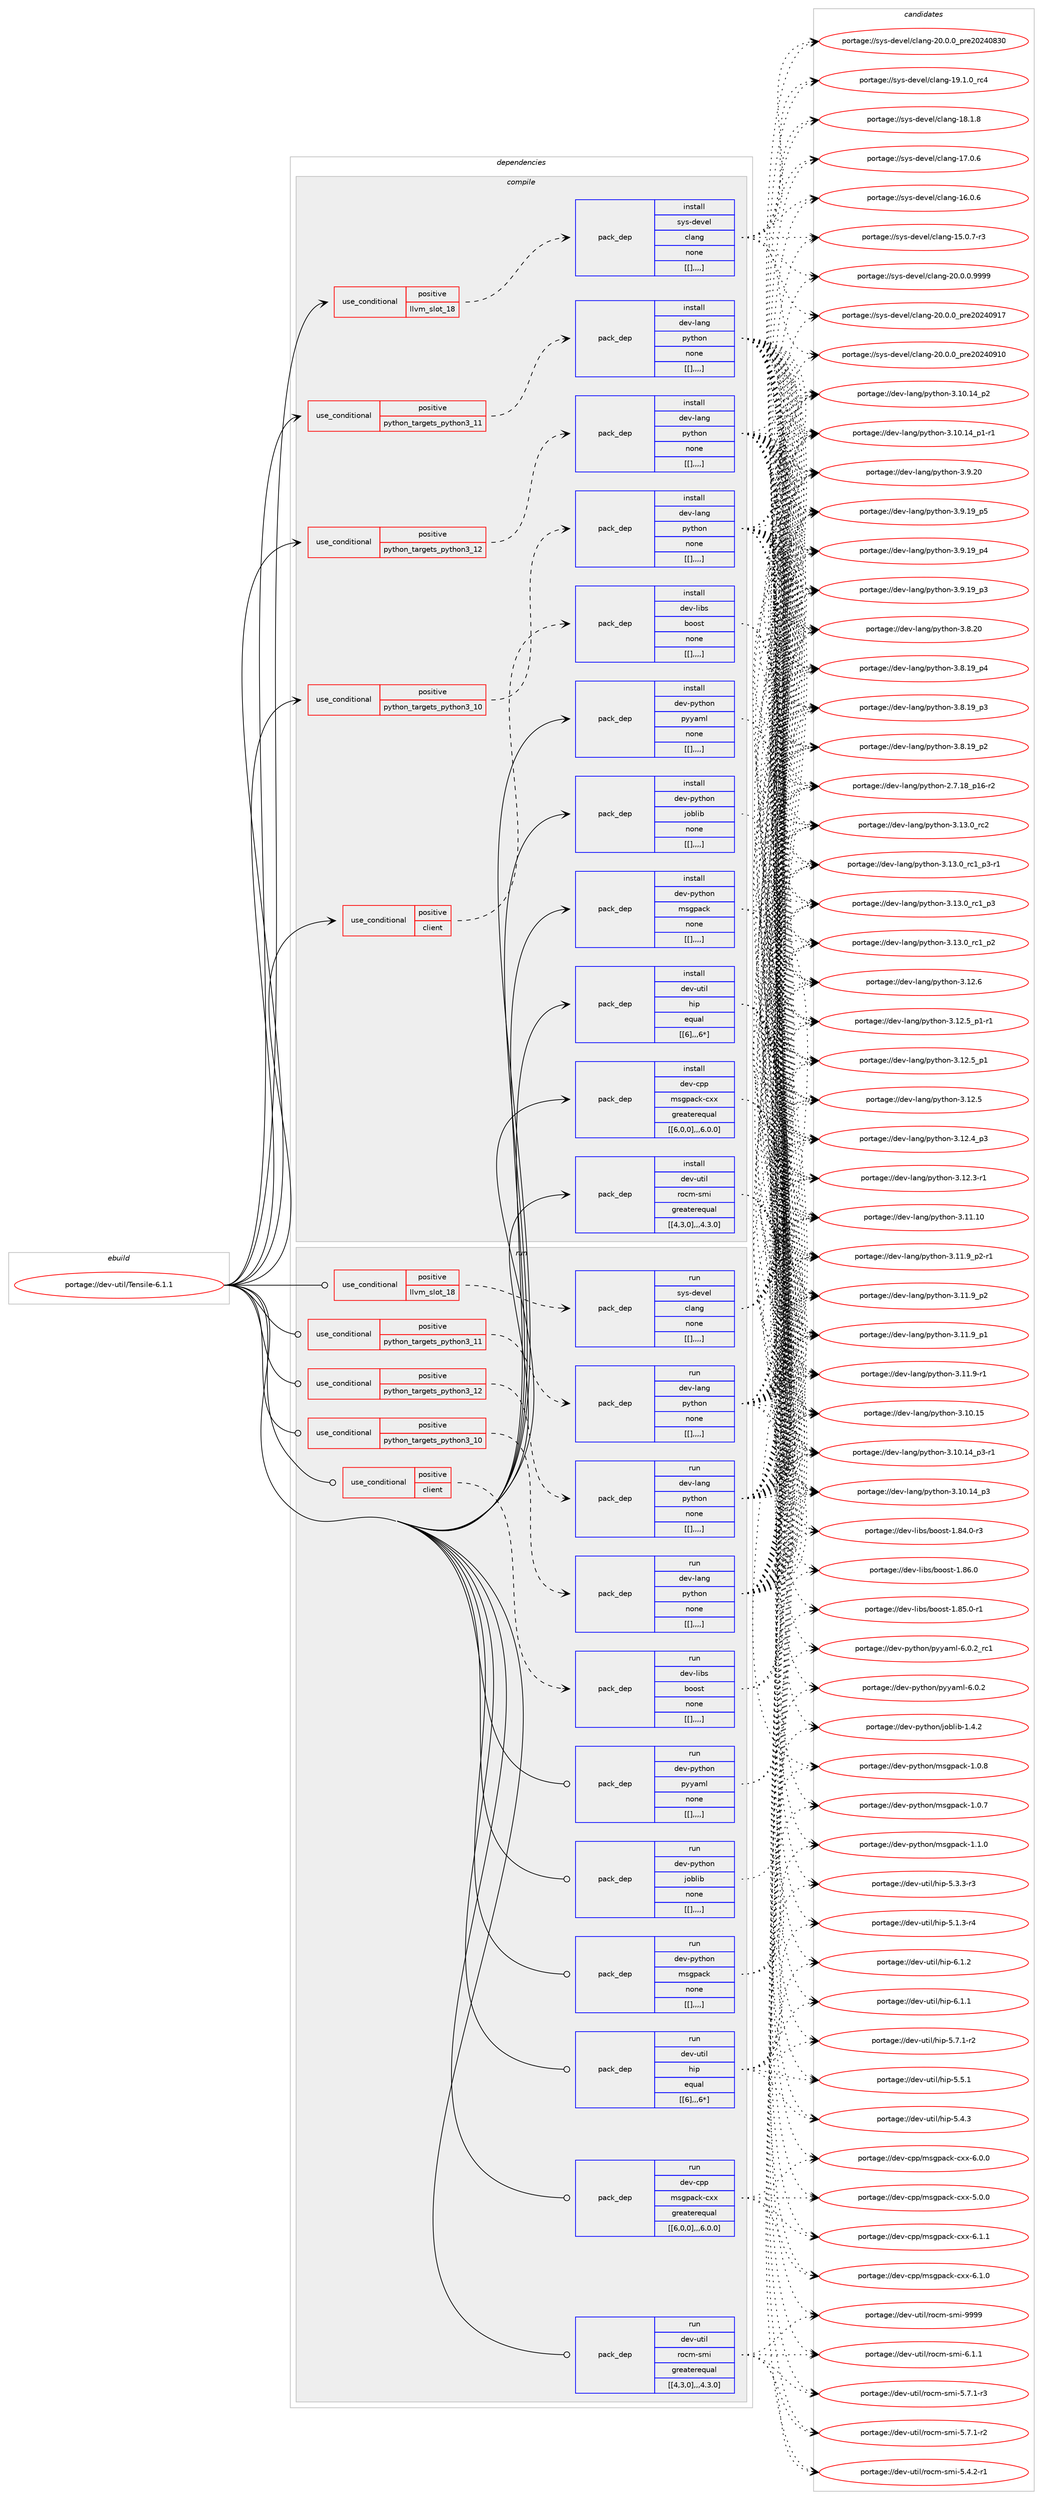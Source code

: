 digraph prolog {

# *************
# Graph options
# *************

newrank=true;
concentrate=true;
compound=true;
graph [rankdir=LR,fontname=Helvetica,fontsize=10,ranksep=1.5];#, ranksep=2.5, nodesep=0.2];
edge  [arrowhead=vee];
node  [fontname=Helvetica,fontsize=10];

# **********
# The ebuild
# **********

subgraph cluster_leftcol {
color=gray;
label=<<i>ebuild</i>>;
id [label="portage://dev-util/Tensile-6.1.1", color=red, width=4, href="../dev-util/Tensile-6.1.1.svg"];
}

# ****************
# The dependencies
# ****************

subgraph cluster_midcol {
color=gray;
label=<<i>dependencies</i>>;
subgraph cluster_compile {
fillcolor="#eeeeee";
style=filled;
label=<<i>compile</i>>;
subgraph cond60977 {
dependency214088 [label=<<TABLE BORDER="0" CELLBORDER="1" CELLSPACING="0" CELLPADDING="4"><TR><TD ROWSPAN="3" CELLPADDING="10">use_conditional</TD></TR><TR><TD>positive</TD></TR><TR><TD>client</TD></TR></TABLE>>, shape=none, color=red];
subgraph pack151725 {
dependency214089 [label=<<TABLE BORDER="0" CELLBORDER="1" CELLSPACING="0" CELLPADDING="4" WIDTH="220"><TR><TD ROWSPAN="6" CELLPADDING="30">pack_dep</TD></TR><TR><TD WIDTH="110">install</TD></TR><TR><TD>dev-libs</TD></TR><TR><TD>boost</TD></TR><TR><TD>none</TD></TR><TR><TD>[[],,,,]</TD></TR></TABLE>>, shape=none, color=blue];
}
dependency214088:e -> dependency214089:w [weight=20,style="dashed",arrowhead="vee"];
}
id:e -> dependency214088:w [weight=20,style="solid",arrowhead="vee"];
subgraph cond60978 {
dependency214090 [label=<<TABLE BORDER="0" CELLBORDER="1" CELLSPACING="0" CELLPADDING="4"><TR><TD ROWSPAN="3" CELLPADDING="10">use_conditional</TD></TR><TR><TD>positive</TD></TR><TR><TD>llvm_slot_18</TD></TR></TABLE>>, shape=none, color=red];
subgraph pack151726 {
dependency214091 [label=<<TABLE BORDER="0" CELLBORDER="1" CELLSPACING="0" CELLPADDING="4" WIDTH="220"><TR><TD ROWSPAN="6" CELLPADDING="30">pack_dep</TD></TR><TR><TD WIDTH="110">install</TD></TR><TR><TD>sys-devel</TD></TR><TR><TD>clang</TD></TR><TR><TD>none</TD></TR><TR><TD>[[],,,,]</TD></TR></TABLE>>, shape=none, color=blue];
}
dependency214090:e -> dependency214091:w [weight=20,style="dashed",arrowhead="vee"];
}
id:e -> dependency214090:w [weight=20,style="solid",arrowhead="vee"];
subgraph cond60979 {
dependency214092 [label=<<TABLE BORDER="0" CELLBORDER="1" CELLSPACING="0" CELLPADDING="4"><TR><TD ROWSPAN="3" CELLPADDING="10">use_conditional</TD></TR><TR><TD>positive</TD></TR><TR><TD>python_targets_python3_10</TD></TR></TABLE>>, shape=none, color=red];
subgraph pack151727 {
dependency214093 [label=<<TABLE BORDER="0" CELLBORDER="1" CELLSPACING="0" CELLPADDING="4" WIDTH="220"><TR><TD ROWSPAN="6" CELLPADDING="30">pack_dep</TD></TR><TR><TD WIDTH="110">install</TD></TR><TR><TD>dev-lang</TD></TR><TR><TD>python</TD></TR><TR><TD>none</TD></TR><TR><TD>[[],,,,]</TD></TR></TABLE>>, shape=none, color=blue];
}
dependency214092:e -> dependency214093:w [weight=20,style="dashed",arrowhead="vee"];
}
id:e -> dependency214092:w [weight=20,style="solid",arrowhead="vee"];
subgraph cond60980 {
dependency214094 [label=<<TABLE BORDER="0" CELLBORDER="1" CELLSPACING="0" CELLPADDING="4"><TR><TD ROWSPAN="3" CELLPADDING="10">use_conditional</TD></TR><TR><TD>positive</TD></TR><TR><TD>python_targets_python3_11</TD></TR></TABLE>>, shape=none, color=red];
subgraph pack151728 {
dependency214095 [label=<<TABLE BORDER="0" CELLBORDER="1" CELLSPACING="0" CELLPADDING="4" WIDTH="220"><TR><TD ROWSPAN="6" CELLPADDING="30">pack_dep</TD></TR><TR><TD WIDTH="110">install</TD></TR><TR><TD>dev-lang</TD></TR><TR><TD>python</TD></TR><TR><TD>none</TD></TR><TR><TD>[[],,,,]</TD></TR></TABLE>>, shape=none, color=blue];
}
dependency214094:e -> dependency214095:w [weight=20,style="dashed",arrowhead="vee"];
}
id:e -> dependency214094:w [weight=20,style="solid",arrowhead="vee"];
subgraph cond60981 {
dependency214096 [label=<<TABLE BORDER="0" CELLBORDER="1" CELLSPACING="0" CELLPADDING="4"><TR><TD ROWSPAN="3" CELLPADDING="10">use_conditional</TD></TR><TR><TD>positive</TD></TR><TR><TD>python_targets_python3_12</TD></TR></TABLE>>, shape=none, color=red];
subgraph pack151729 {
dependency214097 [label=<<TABLE BORDER="0" CELLBORDER="1" CELLSPACING="0" CELLPADDING="4" WIDTH="220"><TR><TD ROWSPAN="6" CELLPADDING="30">pack_dep</TD></TR><TR><TD WIDTH="110">install</TD></TR><TR><TD>dev-lang</TD></TR><TR><TD>python</TD></TR><TR><TD>none</TD></TR><TR><TD>[[],,,,]</TD></TR></TABLE>>, shape=none, color=blue];
}
dependency214096:e -> dependency214097:w [weight=20,style="dashed",arrowhead="vee"];
}
id:e -> dependency214096:w [weight=20,style="solid",arrowhead="vee"];
subgraph pack151730 {
dependency214098 [label=<<TABLE BORDER="0" CELLBORDER="1" CELLSPACING="0" CELLPADDING="4" WIDTH="220"><TR><TD ROWSPAN="6" CELLPADDING="30">pack_dep</TD></TR><TR><TD WIDTH="110">install</TD></TR><TR><TD>dev-cpp</TD></TR><TR><TD>msgpack-cxx</TD></TR><TR><TD>greaterequal</TD></TR><TR><TD>[[6,0,0],,,6.0.0]</TD></TR></TABLE>>, shape=none, color=blue];
}
id:e -> dependency214098:w [weight=20,style="solid",arrowhead="vee"];
subgraph pack151731 {
dependency214099 [label=<<TABLE BORDER="0" CELLBORDER="1" CELLSPACING="0" CELLPADDING="4" WIDTH="220"><TR><TD ROWSPAN="6" CELLPADDING="30">pack_dep</TD></TR><TR><TD WIDTH="110">install</TD></TR><TR><TD>dev-python</TD></TR><TR><TD>joblib</TD></TR><TR><TD>none</TD></TR><TR><TD>[[],,,,]</TD></TR></TABLE>>, shape=none, color=blue];
}
id:e -> dependency214099:w [weight=20,style="solid",arrowhead="vee"];
subgraph pack151732 {
dependency214100 [label=<<TABLE BORDER="0" CELLBORDER="1" CELLSPACING="0" CELLPADDING="4" WIDTH="220"><TR><TD ROWSPAN="6" CELLPADDING="30">pack_dep</TD></TR><TR><TD WIDTH="110">install</TD></TR><TR><TD>dev-python</TD></TR><TR><TD>msgpack</TD></TR><TR><TD>none</TD></TR><TR><TD>[[],,,,]</TD></TR></TABLE>>, shape=none, color=blue];
}
id:e -> dependency214100:w [weight=20,style="solid",arrowhead="vee"];
subgraph pack151733 {
dependency214101 [label=<<TABLE BORDER="0" CELLBORDER="1" CELLSPACING="0" CELLPADDING="4" WIDTH="220"><TR><TD ROWSPAN="6" CELLPADDING="30">pack_dep</TD></TR><TR><TD WIDTH="110">install</TD></TR><TR><TD>dev-python</TD></TR><TR><TD>pyyaml</TD></TR><TR><TD>none</TD></TR><TR><TD>[[],,,,]</TD></TR></TABLE>>, shape=none, color=blue];
}
id:e -> dependency214101:w [weight=20,style="solid",arrowhead="vee"];
subgraph pack151734 {
dependency214102 [label=<<TABLE BORDER="0" CELLBORDER="1" CELLSPACING="0" CELLPADDING="4" WIDTH="220"><TR><TD ROWSPAN="6" CELLPADDING="30">pack_dep</TD></TR><TR><TD WIDTH="110">install</TD></TR><TR><TD>dev-util</TD></TR><TR><TD>hip</TD></TR><TR><TD>equal</TD></TR><TR><TD>[[6],,,6*]</TD></TR></TABLE>>, shape=none, color=blue];
}
id:e -> dependency214102:w [weight=20,style="solid",arrowhead="vee"];
subgraph pack151735 {
dependency214103 [label=<<TABLE BORDER="0" CELLBORDER="1" CELLSPACING="0" CELLPADDING="4" WIDTH="220"><TR><TD ROWSPAN="6" CELLPADDING="30">pack_dep</TD></TR><TR><TD WIDTH="110">install</TD></TR><TR><TD>dev-util</TD></TR><TR><TD>rocm-smi</TD></TR><TR><TD>greaterequal</TD></TR><TR><TD>[[4,3,0],,,4.3.0]</TD></TR></TABLE>>, shape=none, color=blue];
}
id:e -> dependency214103:w [weight=20,style="solid",arrowhead="vee"];
}
subgraph cluster_compileandrun {
fillcolor="#eeeeee";
style=filled;
label=<<i>compile and run</i>>;
}
subgraph cluster_run {
fillcolor="#eeeeee";
style=filled;
label=<<i>run</i>>;
subgraph cond60982 {
dependency214104 [label=<<TABLE BORDER="0" CELLBORDER="1" CELLSPACING="0" CELLPADDING="4"><TR><TD ROWSPAN="3" CELLPADDING="10">use_conditional</TD></TR><TR><TD>positive</TD></TR><TR><TD>client</TD></TR></TABLE>>, shape=none, color=red];
subgraph pack151736 {
dependency214105 [label=<<TABLE BORDER="0" CELLBORDER="1" CELLSPACING="0" CELLPADDING="4" WIDTH="220"><TR><TD ROWSPAN="6" CELLPADDING="30">pack_dep</TD></TR><TR><TD WIDTH="110">run</TD></TR><TR><TD>dev-libs</TD></TR><TR><TD>boost</TD></TR><TR><TD>none</TD></TR><TR><TD>[[],,,,]</TD></TR></TABLE>>, shape=none, color=blue];
}
dependency214104:e -> dependency214105:w [weight=20,style="dashed",arrowhead="vee"];
}
id:e -> dependency214104:w [weight=20,style="solid",arrowhead="odot"];
subgraph cond60983 {
dependency214106 [label=<<TABLE BORDER="0" CELLBORDER="1" CELLSPACING="0" CELLPADDING="4"><TR><TD ROWSPAN="3" CELLPADDING="10">use_conditional</TD></TR><TR><TD>positive</TD></TR><TR><TD>llvm_slot_18</TD></TR></TABLE>>, shape=none, color=red];
subgraph pack151737 {
dependency214107 [label=<<TABLE BORDER="0" CELLBORDER="1" CELLSPACING="0" CELLPADDING="4" WIDTH="220"><TR><TD ROWSPAN="6" CELLPADDING="30">pack_dep</TD></TR><TR><TD WIDTH="110">run</TD></TR><TR><TD>sys-devel</TD></TR><TR><TD>clang</TD></TR><TR><TD>none</TD></TR><TR><TD>[[],,,,]</TD></TR></TABLE>>, shape=none, color=blue];
}
dependency214106:e -> dependency214107:w [weight=20,style="dashed",arrowhead="vee"];
}
id:e -> dependency214106:w [weight=20,style="solid",arrowhead="odot"];
subgraph cond60984 {
dependency214108 [label=<<TABLE BORDER="0" CELLBORDER="1" CELLSPACING="0" CELLPADDING="4"><TR><TD ROWSPAN="3" CELLPADDING="10">use_conditional</TD></TR><TR><TD>positive</TD></TR><TR><TD>python_targets_python3_10</TD></TR></TABLE>>, shape=none, color=red];
subgraph pack151738 {
dependency214109 [label=<<TABLE BORDER="0" CELLBORDER="1" CELLSPACING="0" CELLPADDING="4" WIDTH="220"><TR><TD ROWSPAN="6" CELLPADDING="30">pack_dep</TD></TR><TR><TD WIDTH="110">run</TD></TR><TR><TD>dev-lang</TD></TR><TR><TD>python</TD></TR><TR><TD>none</TD></TR><TR><TD>[[],,,,]</TD></TR></TABLE>>, shape=none, color=blue];
}
dependency214108:e -> dependency214109:w [weight=20,style="dashed",arrowhead="vee"];
}
id:e -> dependency214108:w [weight=20,style="solid",arrowhead="odot"];
subgraph cond60985 {
dependency214110 [label=<<TABLE BORDER="0" CELLBORDER="1" CELLSPACING="0" CELLPADDING="4"><TR><TD ROWSPAN="3" CELLPADDING="10">use_conditional</TD></TR><TR><TD>positive</TD></TR><TR><TD>python_targets_python3_11</TD></TR></TABLE>>, shape=none, color=red];
subgraph pack151739 {
dependency214111 [label=<<TABLE BORDER="0" CELLBORDER="1" CELLSPACING="0" CELLPADDING="4" WIDTH="220"><TR><TD ROWSPAN="6" CELLPADDING="30">pack_dep</TD></TR><TR><TD WIDTH="110">run</TD></TR><TR><TD>dev-lang</TD></TR><TR><TD>python</TD></TR><TR><TD>none</TD></TR><TR><TD>[[],,,,]</TD></TR></TABLE>>, shape=none, color=blue];
}
dependency214110:e -> dependency214111:w [weight=20,style="dashed",arrowhead="vee"];
}
id:e -> dependency214110:w [weight=20,style="solid",arrowhead="odot"];
subgraph cond60986 {
dependency214112 [label=<<TABLE BORDER="0" CELLBORDER="1" CELLSPACING="0" CELLPADDING="4"><TR><TD ROWSPAN="3" CELLPADDING="10">use_conditional</TD></TR><TR><TD>positive</TD></TR><TR><TD>python_targets_python3_12</TD></TR></TABLE>>, shape=none, color=red];
subgraph pack151740 {
dependency214113 [label=<<TABLE BORDER="0" CELLBORDER="1" CELLSPACING="0" CELLPADDING="4" WIDTH="220"><TR><TD ROWSPAN="6" CELLPADDING="30">pack_dep</TD></TR><TR><TD WIDTH="110">run</TD></TR><TR><TD>dev-lang</TD></TR><TR><TD>python</TD></TR><TR><TD>none</TD></TR><TR><TD>[[],,,,]</TD></TR></TABLE>>, shape=none, color=blue];
}
dependency214112:e -> dependency214113:w [weight=20,style="dashed",arrowhead="vee"];
}
id:e -> dependency214112:w [weight=20,style="solid",arrowhead="odot"];
subgraph pack151741 {
dependency214114 [label=<<TABLE BORDER="0" CELLBORDER="1" CELLSPACING="0" CELLPADDING="4" WIDTH="220"><TR><TD ROWSPAN="6" CELLPADDING="30">pack_dep</TD></TR><TR><TD WIDTH="110">run</TD></TR><TR><TD>dev-cpp</TD></TR><TR><TD>msgpack-cxx</TD></TR><TR><TD>greaterequal</TD></TR><TR><TD>[[6,0,0],,,6.0.0]</TD></TR></TABLE>>, shape=none, color=blue];
}
id:e -> dependency214114:w [weight=20,style="solid",arrowhead="odot"];
subgraph pack151742 {
dependency214115 [label=<<TABLE BORDER="0" CELLBORDER="1" CELLSPACING="0" CELLPADDING="4" WIDTH="220"><TR><TD ROWSPAN="6" CELLPADDING="30">pack_dep</TD></TR><TR><TD WIDTH="110">run</TD></TR><TR><TD>dev-python</TD></TR><TR><TD>joblib</TD></TR><TR><TD>none</TD></TR><TR><TD>[[],,,,]</TD></TR></TABLE>>, shape=none, color=blue];
}
id:e -> dependency214115:w [weight=20,style="solid",arrowhead="odot"];
subgraph pack151743 {
dependency214116 [label=<<TABLE BORDER="0" CELLBORDER="1" CELLSPACING="0" CELLPADDING="4" WIDTH="220"><TR><TD ROWSPAN="6" CELLPADDING="30">pack_dep</TD></TR><TR><TD WIDTH="110">run</TD></TR><TR><TD>dev-python</TD></TR><TR><TD>msgpack</TD></TR><TR><TD>none</TD></TR><TR><TD>[[],,,,]</TD></TR></TABLE>>, shape=none, color=blue];
}
id:e -> dependency214116:w [weight=20,style="solid",arrowhead="odot"];
subgraph pack151744 {
dependency214117 [label=<<TABLE BORDER="0" CELLBORDER="1" CELLSPACING="0" CELLPADDING="4" WIDTH="220"><TR><TD ROWSPAN="6" CELLPADDING="30">pack_dep</TD></TR><TR><TD WIDTH="110">run</TD></TR><TR><TD>dev-python</TD></TR><TR><TD>pyyaml</TD></TR><TR><TD>none</TD></TR><TR><TD>[[],,,,]</TD></TR></TABLE>>, shape=none, color=blue];
}
id:e -> dependency214117:w [weight=20,style="solid",arrowhead="odot"];
subgraph pack151745 {
dependency214118 [label=<<TABLE BORDER="0" CELLBORDER="1" CELLSPACING="0" CELLPADDING="4" WIDTH="220"><TR><TD ROWSPAN="6" CELLPADDING="30">pack_dep</TD></TR><TR><TD WIDTH="110">run</TD></TR><TR><TD>dev-util</TD></TR><TR><TD>hip</TD></TR><TR><TD>equal</TD></TR><TR><TD>[[6],,,6*]</TD></TR></TABLE>>, shape=none, color=blue];
}
id:e -> dependency214118:w [weight=20,style="solid",arrowhead="odot"];
subgraph pack151746 {
dependency214119 [label=<<TABLE BORDER="0" CELLBORDER="1" CELLSPACING="0" CELLPADDING="4" WIDTH="220"><TR><TD ROWSPAN="6" CELLPADDING="30">pack_dep</TD></TR><TR><TD WIDTH="110">run</TD></TR><TR><TD>dev-util</TD></TR><TR><TD>rocm-smi</TD></TR><TR><TD>greaterequal</TD></TR><TR><TD>[[4,3,0],,,4.3.0]</TD></TR></TABLE>>, shape=none, color=blue];
}
id:e -> dependency214119:w [weight=20,style="solid",arrowhead="odot"];
}
}

# **************
# The candidates
# **************

subgraph cluster_choices {
rank=same;
color=gray;
label=<<i>candidates</i>>;

subgraph choice151725 {
color=black;
nodesep=1;
choice1001011184510810598115479811111111511645494656544648 [label="portage://dev-libs/boost-1.86.0", color=red, width=4,href="../dev-libs/boost-1.86.0.svg"];
choice10010111845108105981154798111111115116454946565346484511449 [label="portage://dev-libs/boost-1.85.0-r1", color=red, width=4,href="../dev-libs/boost-1.85.0-r1.svg"];
choice10010111845108105981154798111111115116454946565246484511451 [label="portage://dev-libs/boost-1.84.0-r3", color=red, width=4,href="../dev-libs/boost-1.84.0-r3.svg"];
dependency214089:e -> choice1001011184510810598115479811111111511645494656544648:w [style=dotted,weight="100"];
dependency214089:e -> choice10010111845108105981154798111111115116454946565346484511449:w [style=dotted,weight="100"];
dependency214089:e -> choice10010111845108105981154798111111115116454946565246484511451:w [style=dotted,weight="100"];
}
subgraph choice151726 {
color=black;
nodesep=1;
choice11512111545100101118101108479910897110103455048464846484657575757 [label="portage://sys-devel/clang-20.0.0.9999", color=red, width=4,href="../sys-devel/clang-20.0.0.9999.svg"];
choice1151211154510010111810110847991089711010345504846484648951121141015048505248574955 [label="portage://sys-devel/clang-20.0.0_pre20240917", color=red, width=4,href="../sys-devel/clang-20.0.0_pre20240917.svg"];
choice1151211154510010111810110847991089711010345504846484648951121141015048505248574948 [label="portage://sys-devel/clang-20.0.0_pre20240910", color=red, width=4,href="../sys-devel/clang-20.0.0_pre20240910.svg"];
choice1151211154510010111810110847991089711010345504846484648951121141015048505248565148 [label="portage://sys-devel/clang-20.0.0_pre20240830", color=red, width=4,href="../sys-devel/clang-20.0.0_pre20240830.svg"];
choice1151211154510010111810110847991089711010345495746494648951149952 [label="portage://sys-devel/clang-19.1.0_rc4", color=red, width=4,href="../sys-devel/clang-19.1.0_rc4.svg"];
choice1151211154510010111810110847991089711010345495646494656 [label="portage://sys-devel/clang-18.1.8", color=red, width=4,href="../sys-devel/clang-18.1.8.svg"];
choice1151211154510010111810110847991089711010345495546484654 [label="portage://sys-devel/clang-17.0.6", color=red, width=4,href="../sys-devel/clang-17.0.6.svg"];
choice1151211154510010111810110847991089711010345495446484654 [label="portage://sys-devel/clang-16.0.6", color=red, width=4,href="../sys-devel/clang-16.0.6.svg"];
choice11512111545100101118101108479910897110103454953464846554511451 [label="portage://sys-devel/clang-15.0.7-r3", color=red, width=4,href="../sys-devel/clang-15.0.7-r3.svg"];
dependency214091:e -> choice11512111545100101118101108479910897110103455048464846484657575757:w [style=dotted,weight="100"];
dependency214091:e -> choice1151211154510010111810110847991089711010345504846484648951121141015048505248574955:w [style=dotted,weight="100"];
dependency214091:e -> choice1151211154510010111810110847991089711010345504846484648951121141015048505248574948:w [style=dotted,weight="100"];
dependency214091:e -> choice1151211154510010111810110847991089711010345504846484648951121141015048505248565148:w [style=dotted,weight="100"];
dependency214091:e -> choice1151211154510010111810110847991089711010345495746494648951149952:w [style=dotted,weight="100"];
dependency214091:e -> choice1151211154510010111810110847991089711010345495646494656:w [style=dotted,weight="100"];
dependency214091:e -> choice1151211154510010111810110847991089711010345495546484654:w [style=dotted,weight="100"];
dependency214091:e -> choice1151211154510010111810110847991089711010345495446484654:w [style=dotted,weight="100"];
dependency214091:e -> choice11512111545100101118101108479910897110103454953464846554511451:w [style=dotted,weight="100"];
}
subgraph choice151727 {
color=black;
nodesep=1;
choice10010111845108971101034711212111610411111045514649514648951149950 [label="portage://dev-lang/python-3.13.0_rc2", color=red, width=4,href="../dev-lang/python-3.13.0_rc2.svg"];
choice1001011184510897110103471121211161041111104551464951464895114994995112514511449 [label="portage://dev-lang/python-3.13.0_rc1_p3-r1", color=red, width=4,href="../dev-lang/python-3.13.0_rc1_p3-r1.svg"];
choice100101118451089711010347112121116104111110455146495146489511499499511251 [label="portage://dev-lang/python-3.13.0_rc1_p3", color=red, width=4,href="../dev-lang/python-3.13.0_rc1_p3.svg"];
choice100101118451089711010347112121116104111110455146495146489511499499511250 [label="portage://dev-lang/python-3.13.0_rc1_p2", color=red, width=4,href="../dev-lang/python-3.13.0_rc1_p2.svg"];
choice10010111845108971101034711212111610411111045514649504654 [label="portage://dev-lang/python-3.12.6", color=red, width=4,href="../dev-lang/python-3.12.6.svg"];
choice1001011184510897110103471121211161041111104551464950465395112494511449 [label="portage://dev-lang/python-3.12.5_p1-r1", color=red, width=4,href="../dev-lang/python-3.12.5_p1-r1.svg"];
choice100101118451089711010347112121116104111110455146495046539511249 [label="portage://dev-lang/python-3.12.5_p1", color=red, width=4,href="../dev-lang/python-3.12.5_p1.svg"];
choice10010111845108971101034711212111610411111045514649504653 [label="portage://dev-lang/python-3.12.5", color=red, width=4,href="../dev-lang/python-3.12.5.svg"];
choice100101118451089711010347112121116104111110455146495046529511251 [label="portage://dev-lang/python-3.12.4_p3", color=red, width=4,href="../dev-lang/python-3.12.4_p3.svg"];
choice100101118451089711010347112121116104111110455146495046514511449 [label="portage://dev-lang/python-3.12.3-r1", color=red, width=4,href="../dev-lang/python-3.12.3-r1.svg"];
choice1001011184510897110103471121211161041111104551464949464948 [label="portage://dev-lang/python-3.11.10", color=red, width=4,href="../dev-lang/python-3.11.10.svg"];
choice1001011184510897110103471121211161041111104551464949465795112504511449 [label="portage://dev-lang/python-3.11.9_p2-r1", color=red, width=4,href="../dev-lang/python-3.11.9_p2-r1.svg"];
choice100101118451089711010347112121116104111110455146494946579511250 [label="portage://dev-lang/python-3.11.9_p2", color=red, width=4,href="../dev-lang/python-3.11.9_p2.svg"];
choice100101118451089711010347112121116104111110455146494946579511249 [label="portage://dev-lang/python-3.11.9_p1", color=red, width=4,href="../dev-lang/python-3.11.9_p1.svg"];
choice100101118451089711010347112121116104111110455146494946574511449 [label="portage://dev-lang/python-3.11.9-r1", color=red, width=4,href="../dev-lang/python-3.11.9-r1.svg"];
choice1001011184510897110103471121211161041111104551464948464953 [label="portage://dev-lang/python-3.10.15", color=red, width=4,href="../dev-lang/python-3.10.15.svg"];
choice100101118451089711010347112121116104111110455146494846495295112514511449 [label="portage://dev-lang/python-3.10.14_p3-r1", color=red, width=4,href="../dev-lang/python-3.10.14_p3-r1.svg"];
choice10010111845108971101034711212111610411111045514649484649529511251 [label="portage://dev-lang/python-3.10.14_p3", color=red, width=4,href="../dev-lang/python-3.10.14_p3.svg"];
choice10010111845108971101034711212111610411111045514649484649529511250 [label="portage://dev-lang/python-3.10.14_p2", color=red, width=4,href="../dev-lang/python-3.10.14_p2.svg"];
choice100101118451089711010347112121116104111110455146494846495295112494511449 [label="portage://dev-lang/python-3.10.14_p1-r1", color=red, width=4,href="../dev-lang/python-3.10.14_p1-r1.svg"];
choice10010111845108971101034711212111610411111045514657465048 [label="portage://dev-lang/python-3.9.20", color=red, width=4,href="../dev-lang/python-3.9.20.svg"];
choice100101118451089711010347112121116104111110455146574649579511253 [label="portage://dev-lang/python-3.9.19_p5", color=red, width=4,href="../dev-lang/python-3.9.19_p5.svg"];
choice100101118451089711010347112121116104111110455146574649579511252 [label="portage://dev-lang/python-3.9.19_p4", color=red, width=4,href="../dev-lang/python-3.9.19_p4.svg"];
choice100101118451089711010347112121116104111110455146574649579511251 [label="portage://dev-lang/python-3.9.19_p3", color=red, width=4,href="../dev-lang/python-3.9.19_p3.svg"];
choice10010111845108971101034711212111610411111045514656465048 [label="portage://dev-lang/python-3.8.20", color=red, width=4,href="../dev-lang/python-3.8.20.svg"];
choice100101118451089711010347112121116104111110455146564649579511252 [label="portage://dev-lang/python-3.8.19_p4", color=red, width=4,href="../dev-lang/python-3.8.19_p4.svg"];
choice100101118451089711010347112121116104111110455146564649579511251 [label="portage://dev-lang/python-3.8.19_p3", color=red, width=4,href="../dev-lang/python-3.8.19_p3.svg"];
choice100101118451089711010347112121116104111110455146564649579511250 [label="portage://dev-lang/python-3.8.19_p2", color=red, width=4,href="../dev-lang/python-3.8.19_p2.svg"];
choice100101118451089711010347112121116104111110455046554649569511249544511450 [label="portage://dev-lang/python-2.7.18_p16-r2", color=red, width=4,href="../dev-lang/python-2.7.18_p16-r2.svg"];
dependency214093:e -> choice10010111845108971101034711212111610411111045514649514648951149950:w [style=dotted,weight="100"];
dependency214093:e -> choice1001011184510897110103471121211161041111104551464951464895114994995112514511449:w [style=dotted,weight="100"];
dependency214093:e -> choice100101118451089711010347112121116104111110455146495146489511499499511251:w [style=dotted,weight="100"];
dependency214093:e -> choice100101118451089711010347112121116104111110455146495146489511499499511250:w [style=dotted,weight="100"];
dependency214093:e -> choice10010111845108971101034711212111610411111045514649504654:w [style=dotted,weight="100"];
dependency214093:e -> choice1001011184510897110103471121211161041111104551464950465395112494511449:w [style=dotted,weight="100"];
dependency214093:e -> choice100101118451089711010347112121116104111110455146495046539511249:w [style=dotted,weight="100"];
dependency214093:e -> choice10010111845108971101034711212111610411111045514649504653:w [style=dotted,weight="100"];
dependency214093:e -> choice100101118451089711010347112121116104111110455146495046529511251:w [style=dotted,weight="100"];
dependency214093:e -> choice100101118451089711010347112121116104111110455146495046514511449:w [style=dotted,weight="100"];
dependency214093:e -> choice1001011184510897110103471121211161041111104551464949464948:w [style=dotted,weight="100"];
dependency214093:e -> choice1001011184510897110103471121211161041111104551464949465795112504511449:w [style=dotted,weight="100"];
dependency214093:e -> choice100101118451089711010347112121116104111110455146494946579511250:w [style=dotted,weight="100"];
dependency214093:e -> choice100101118451089711010347112121116104111110455146494946579511249:w [style=dotted,weight="100"];
dependency214093:e -> choice100101118451089711010347112121116104111110455146494946574511449:w [style=dotted,weight="100"];
dependency214093:e -> choice1001011184510897110103471121211161041111104551464948464953:w [style=dotted,weight="100"];
dependency214093:e -> choice100101118451089711010347112121116104111110455146494846495295112514511449:w [style=dotted,weight="100"];
dependency214093:e -> choice10010111845108971101034711212111610411111045514649484649529511251:w [style=dotted,weight="100"];
dependency214093:e -> choice10010111845108971101034711212111610411111045514649484649529511250:w [style=dotted,weight="100"];
dependency214093:e -> choice100101118451089711010347112121116104111110455146494846495295112494511449:w [style=dotted,weight="100"];
dependency214093:e -> choice10010111845108971101034711212111610411111045514657465048:w [style=dotted,weight="100"];
dependency214093:e -> choice100101118451089711010347112121116104111110455146574649579511253:w [style=dotted,weight="100"];
dependency214093:e -> choice100101118451089711010347112121116104111110455146574649579511252:w [style=dotted,weight="100"];
dependency214093:e -> choice100101118451089711010347112121116104111110455146574649579511251:w [style=dotted,weight="100"];
dependency214093:e -> choice10010111845108971101034711212111610411111045514656465048:w [style=dotted,weight="100"];
dependency214093:e -> choice100101118451089711010347112121116104111110455146564649579511252:w [style=dotted,weight="100"];
dependency214093:e -> choice100101118451089711010347112121116104111110455146564649579511251:w [style=dotted,weight="100"];
dependency214093:e -> choice100101118451089711010347112121116104111110455146564649579511250:w [style=dotted,weight="100"];
dependency214093:e -> choice100101118451089711010347112121116104111110455046554649569511249544511450:w [style=dotted,weight="100"];
}
subgraph choice151728 {
color=black;
nodesep=1;
choice10010111845108971101034711212111610411111045514649514648951149950 [label="portage://dev-lang/python-3.13.0_rc2", color=red, width=4,href="../dev-lang/python-3.13.0_rc2.svg"];
choice1001011184510897110103471121211161041111104551464951464895114994995112514511449 [label="portage://dev-lang/python-3.13.0_rc1_p3-r1", color=red, width=4,href="../dev-lang/python-3.13.0_rc1_p3-r1.svg"];
choice100101118451089711010347112121116104111110455146495146489511499499511251 [label="portage://dev-lang/python-3.13.0_rc1_p3", color=red, width=4,href="../dev-lang/python-3.13.0_rc1_p3.svg"];
choice100101118451089711010347112121116104111110455146495146489511499499511250 [label="portage://dev-lang/python-3.13.0_rc1_p2", color=red, width=4,href="../dev-lang/python-3.13.0_rc1_p2.svg"];
choice10010111845108971101034711212111610411111045514649504654 [label="portage://dev-lang/python-3.12.6", color=red, width=4,href="../dev-lang/python-3.12.6.svg"];
choice1001011184510897110103471121211161041111104551464950465395112494511449 [label="portage://dev-lang/python-3.12.5_p1-r1", color=red, width=4,href="../dev-lang/python-3.12.5_p1-r1.svg"];
choice100101118451089711010347112121116104111110455146495046539511249 [label="portage://dev-lang/python-3.12.5_p1", color=red, width=4,href="../dev-lang/python-3.12.5_p1.svg"];
choice10010111845108971101034711212111610411111045514649504653 [label="portage://dev-lang/python-3.12.5", color=red, width=4,href="../dev-lang/python-3.12.5.svg"];
choice100101118451089711010347112121116104111110455146495046529511251 [label="portage://dev-lang/python-3.12.4_p3", color=red, width=4,href="../dev-lang/python-3.12.4_p3.svg"];
choice100101118451089711010347112121116104111110455146495046514511449 [label="portage://dev-lang/python-3.12.3-r1", color=red, width=4,href="../dev-lang/python-3.12.3-r1.svg"];
choice1001011184510897110103471121211161041111104551464949464948 [label="portage://dev-lang/python-3.11.10", color=red, width=4,href="../dev-lang/python-3.11.10.svg"];
choice1001011184510897110103471121211161041111104551464949465795112504511449 [label="portage://dev-lang/python-3.11.9_p2-r1", color=red, width=4,href="../dev-lang/python-3.11.9_p2-r1.svg"];
choice100101118451089711010347112121116104111110455146494946579511250 [label="portage://dev-lang/python-3.11.9_p2", color=red, width=4,href="../dev-lang/python-3.11.9_p2.svg"];
choice100101118451089711010347112121116104111110455146494946579511249 [label="portage://dev-lang/python-3.11.9_p1", color=red, width=4,href="../dev-lang/python-3.11.9_p1.svg"];
choice100101118451089711010347112121116104111110455146494946574511449 [label="portage://dev-lang/python-3.11.9-r1", color=red, width=4,href="../dev-lang/python-3.11.9-r1.svg"];
choice1001011184510897110103471121211161041111104551464948464953 [label="portage://dev-lang/python-3.10.15", color=red, width=4,href="../dev-lang/python-3.10.15.svg"];
choice100101118451089711010347112121116104111110455146494846495295112514511449 [label="portage://dev-lang/python-3.10.14_p3-r1", color=red, width=4,href="../dev-lang/python-3.10.14_p3-r1.svg"];
choice10010111845108971101034711212111610411111045514649484649529511251 [label="portage://dev-lang/python-3.10.14_p3", color=red, width=4,href="../dev-lang/python-3.10.14_p3.svg"];
choice10010111845108971101034711212111610411111045514649484649529511250 [label="portage://dev-lang/python-3.10.14_p2", color=red, width=4,href="../dev-lang/python-3.10.14_p2.svg"];
choice100101118451089711010347112121116104111110455146494846495295112494511449 [label="portage://dev-lang/python-3.10.14_p1-r1", color=red, width=4,href="../dev-lang/python-3.10.14_p1-r1.svg"];
choice10010111845108971101034711212111610411111045514657465048 [label="portage://dev-lang/python-3.9.20", color=red, width=4,href="../dev-lang/python-3.9.20.svg"];
choice100101118451089711010347112121116104111110455146574649579511253 [label="portage://dev-lang/python-3.9.19_p5", color=red, width=4,href="../dev-lang/python-3.9.19_p5.svg"];
choice100101118451089711010347112121116104111110455146574649579511252 [label="portage://dev-lang/python-3.9.19_p4", color=red, width=4,href="../dev-lang/python-3.9.19_p4.svg"];
choice100101118451089711010347112121116104111110455146574649579511251 [label="portage://dev-lang/python-3.9.19_p3", color=red, width=4,href="../dev-lang/python-3.9.19_p3.svg"];
choice10010111845108971101034711212111610411111045514656465048 [label="portage://dev-lang/python-3.8.20", color=red, width=4,href="../dev-lang/python-3.8.20.svg"];
choice100101118451089711010347112121116104111110455146564649579511252 [label="portage://dev-lang/python-3.8.19_p4", color=red, width=4,href="../dev-lang/python-3.8.19_p4.svg"];
choice100101118451089711010347112121116104111110455146564649579511251 [label="portage://dev-lang/python-3.8.19_p3", color=red, width=4,href="../dev-lang/python-3.8.19_p3.svg"];
choice100101118451089711010347112121116104111110455146564649579511250 [label="portage://dev-lang/python-3.8.19_p2", color=red, width=4,href="../dev-lang/python-3.8.19_p2.svg"];
choice100101118451089711010347112121116104111110455046554649569511249544511450 [label="portage://dev-lang/python-2.7.18_p16-r2", color=red, width=4,href="../dev-lang/python-2.7.18_p16-r2.svg"];
dependency214095:e -> choice10010111845108971101034711212111610411111045514649514648951149950:w [style=dotted,weight="100"];
dependency214095:e -> choice1001011184510897110103471121211161041111104551464951464895114994995112514511449:w [style=dotted,weight="100"];
dependency214095:e -> choice100101118451089711010347112121116104111110455146495146489511499499511251:w [style=dotted,weight="100"];
dependency214095:e -> choice100101118451089711010347112121116104111110455146495146489511499499511250:w [style=dotted,weight="100"];
dependency214095:e -> choice10010111845108971101034711212111610411111045514649504654:w [style=dotted,weight="100"];
dependency214095:e -> choice1001011184510897110103471121211161041111104551464950465395112494511449:w [style=dotted,weight="100"];
dependency214095:e -> choice100101118451089711010347112121116104111110455146495046539511249:w [style=dotted,weight="100"];
dependency214095:e -> choice10010111845108971101034711212111610411111045514649504653:w [style=dotted,weight="100"];
dependency214095:e -> choice100101118451089711010347112121116104111110455146495046529511251:w [style=dotted,weight="100"];
dependency214095:e -> choice100101118451089711010347112121116104111110455146495046514511449:w [style=dotted,weight="100"];
dependency214095:e -> choice1001011184510897110103471121211161041111104551464949464948:w [style=dotted,weight="100"];
dependency214095:e -> choice1001011184510897110103471121211161041111104551464949465795112504511449:w [style=dotted,weight="100"];
dependency214095:e -> choice100101118451089711010347112121116104111110455146494946579511250:w [style=dotted,weight="100"];
dependency214095:e -> choice100101118451089711010347112121116104111110455146494946579511249:w [style=dotted,weight="100"];
dependency214095:e -> choice100101118451089711010347112121116104111110455146494946574511449:w [style=dotted,weight="100"];
dependency214095:e -> choice1001011184510897110103471121211161041111104551464948464953:w [style=dotted,weight="100"];
dependency214095:e -> choice100101118451089711010347112121116104111110455146494846495295112514511449:w [style=dotted,weight="100"];
dependency214095:e -> choice10010111845108971101034711212111610411111045514649484649529511251:w [style=dotted,weight="100"];
dependency214095:e -> choice10010111845108971101034711212111610411111045514649484649529511250:w [style=dotted,weight="100"];
dependency214095:e -> choice100101118451089711010347112121116104111110455146494846495295112494511449:w [style=dotted,weight="100"];
dependency214095:e -> choice10010111845108971101034711212111610411111045514657465048:w [style=dotted,weight="100"];
dependency214095:e -> choice100101118451089711010347112121116104111110455146574649579511253:w [style=dotted,weight="100"];
dependency214095:e -> choice100101118451089711010347112121116104111110455146574649579511252:w [style=dotted,weight="100"];
dependency214095:e -> choice100101118451089711010347112121116104111110455146574649579511251:w [style=dotted,weight="100"];
dependency214095:e -> choice10010111845108971101034711212111610411111045514656465048:w [style=dotted,weight="100"];
dependency214095:e -> choice100101118451089711010347112121116104111110455146564649579511252:w [style=dotted,weight="100"];
dependency214095:e -> choice100101118451089711010347112121116104111110455146564649579511251:w [style=dotted,weight="100"];
dependency214095:e -> choice100101118451089711010347112121116104111110455146564649579511250:w [style=dotted,weight="100"];
dependency214095:e -> choice100101118451089711010347112121116104111110455046554649569511249544511450:w [style=dotted,weight="100"];
}
subgraph choice151729 {
color=black;
nodesep=1;
choice10010111845108971101034711212111610411111045514649514648951149950 [label="portage://dev-lang/python-3.13.0_rc2", color=red, width=4,href="../dev-lang/python-3.13.0_rc2.svg"];
choice1001011184510897110103471121211161041111104551464951464895114994995112514511449 [label="portage://dev-lang/python-3.13.0_rc1_p3-r1", color=red, width=4,href="../dev-lang/python-3.13.0_rc1_p3-r1.svg"];
choice100101118451089711010347112121116104111110455146495146489511499499511251 [label="portage://dev-lang/python-3.13.0_rc1_p3", color=red, width=4,href="../dev-lang/python-3.13.0_rc1_p3.svg"];
choice100101118451089711010347112121116104111110455146495146489511499499511250 [label="portage://dev-lang/python-3.13.0_rc1_p2", color=red, width=4,href="../dev-lang/python-3.13.0_rc1_p2.svg"];
choice10010111845108971101034711212111610411111045514649504654 [label="portage://dev-lang/python-3.12.6", color=red, width=4,href="../dev-lang/python-3.12.6.svg"];
choice1001011184510897110103471121211161041111104551464950465395112494511449 [label="portage://dev-lang/python-3.12.5_p1-r1", color=red, width=4,href="../dev-lang/python-3.12.5_p1-r1.svg"];
choice100101118451089711010347112121116104111110455146495046539511249 [label="portage://dev-lang/python-3.12.5_p1", color=red, width=4,href="../dev-lang/python-3.12.5_p1.svg"];
choice10010111845108971101034711212111610411111045514649504653 [label="portage://dev-lang/python-3.12.5", color=red, width=4,href="../dev-lang/python-3.12.5.svg"];
choice100101118451089711010347112121116104111110455146495046529511251 [label="portage://dev-lang/python-3.12.4_p3", color=red, width=4,href="../dev-lang/python-3.12.4_p3.svg"];
choice100101118451089711010347112121116104111110455146495046514511449 [label="portage://dev-lang/python-3.12.3-r1", color=red, width=4,href="../dev-lang/python-3.12.3-r1.svg"];
choice1001011184510897110103471121211161041111104551464949464948 [label="portage://dev-lang/python-3.11.10", color=red, width=4,href="../dev-lang/python-3.11.10.svg"];
choice1001011184510897110103471121211161041111104551464949465795112504511449 [label="portage://dev-lang/python-3.11.9_p2-r1", color=red, width=4,href="../dev-lang/python-3.11.9_p2-r1.svg"];
choice100101118451089711010347112121116104111110455146494946579511250 [label="portage://dev-lang/python-3.11.9_p2", color=red, width=4,href="../dev-lang/python-3.11.9_p2.svg"];
choice100101118451089711010347112121116104111110455146494946579511249 [label="portage://dev-lang/python-3.11.9_p1", color=red, width=4,href="../dev-lang/python-3.11.9_p1.svg"];
choice100101118451089711010347112121116104111110455146494946574511449 [label="portage://dev-lang/python-3.11.9-r1", color=red, width=4,href="../dev-lang/python-3.11.9-r1.svg"];
choice1001011184510897110103471121211161041111104551464948464953 [label="portage://dev-lang/python-3.10.15", color=red, width=4,href="../dev-lang/python-3.10.15.svg"];
choice100101118451089711010347112121116104111110455146494846495295112514511449 [label="portage://dev-lang/python-3.10.14_p3-r1", color=red, width=4,href="../dev-lang/python-3.10.14_p3-r1.svg"];
choice10010111845108971101034711212111610411111045514649484649529511251 [label="portage://dev-lang/python-3.10.14_p3", color=red, width=4,href="../dev-lang/python-3.10.14_p3.svg"];
choice10010111845108971101034711212111610411111045514649484649529511250 [label="portage://dev-lang/python-3.10.14_p2", color=red, width=4,href="../dev-lang/python-3.10.14_p2.svg"];
choice100101118451089711010347112121116104111110455146494846495295112494511449 [label="portage://dev-lang/python-3.10.14_p1-r1", color=red, width=4,href="../dev-lang/python-3.10.14_p1-r1.svg"];
choice10010111845108971101034711212111610411111045514657465048 [label="portage://dev-lang/python-3.9.20", color=red, width=4,href="../dev-lang/python-3.9.20.svg"];
choice100101118451089711010347112121116104111110455146574649579511253 [label="portage://dev-lang/python-3.9.19_p5", color=red, width=4,href="../dev-lang/python-3.9.19_p5.svg"];
choice100101118451089711010347112121116104111110455146574649579511252 [label="portage://dev-lang/python-3.9.19_p4", color=red, width=4,href="../dev-lang/python-3.9.19_p4.svg"];
choice100101118451089711010347112121116104111110455146574649579511251 [label="portage://dev-lang/python-3.9.19_p3", color=red, width=4,href="../dev-lang/python-3.9.19_p3.svg"];
choice10010111845108971101034711212111610411111045514656465048 [label="portage://dev-lang/python-3.8.20", color=red, width=4,href="../dev-lang/python-3.8.20.svg"];
choice100101118451089711010347112121116104111110455146564649579511252 [label="portage://dev-lang/python-3.8.19_p4", color=red, width=4,href="../dev-lang/python-3.8.19_p4.svg"];
choice100101118451089711010347112121116104111110455146564649579511251 [label="portage://dev-lang/python-3.8.19_p3", color=red, width=4,href="../dev-lang/python-3.8.19_p3.svg"];
choice100101118451089711010347112121116104111110455146564649579511250 [label="portage://dev-lang/python-3.8.19_p2", color=red, width=4,href="../dev-lang/python-3.8.19_p2.svg"];
choice100101118451089711010347112121116104111110455046554649569511249544511450 [label="portage://dev-lang/python-2.7.18_p16-r2", color=red, width=4,href="../dev-lang/python-2.7.18_p16-r2.svg"];
dependency214097:e -> choice10010111845108971101034711212111610411111045514649514648951149950:w [style=dotted,weight="100"];
dependency214097:e -> choice1001011184510897110103471121211161041111104551464951464895114994995112514511449:w [style=dotted,weight="100"];
dependency214097:e -> choice100101118451089711010347112121116104111110455146495146489511499499511251:w [style=dotted,weight="100"];
dependency214097:e -> choice100101118451089711010347112121116104111110455146495146489511499499511250:w [style=dotted,weight="100"];
dependency214097:e -> choice10010111845108971101034711212111610411111045514649504654:w [style=dotted,weight="100"];
dependency214097:e -> choice1001011184510897110103471121211161041111104551464950465395112494511449:w [style=dotted,weight="100"];
dependency214097:e -> choice100101118451089711010347112121116104111110455146495046539511249:w [style=dotted,weight="100"];
dependency214097:e -> choice10010111845108971101034711212111610411111045514649504653:w [style=dotted,weight="100"];
dependency214097:e -> choice100101118451089711010347112121116104111110455146495046529511251:w [style=dotted,weight="100"];
dependency214097:e -> choice100101118451089711010347112121116104111110455146495046514511449:w [style=dotted,weight="100"];
dependency214097:e -> choice1001011184510897110103471121211161041111104551464949464948:w [style=dotted,weight="100"];
dependency214097:e -> choice1001011184510897110103471121211161041111104551464949465795112504511449:w [style=dotted,weight="100"];
dependency214097:e -> choice100101118451089711010347112121116104111110455146494946579511250:w [style=dotted,weight="100"];
dependency214097:e -> choice100101118451089711010347112121116104111110455146494946579511249:w [style=dotted,weight="100"];
dependency214097:e -> choice100101118451089711010347112121116104111110455146494946574511449:w [style=dotted,weight="100"];
dependency214097:e -> choice1001011184510897110103471121211161041111104551464948464953:w [style=dotted,weight="100"];
dependency214097:e -> choice100101118451089711010347112121116104111110455146494846495295112514511449:w [style=dotted,weight="100"];
dependency214097:e -> choice10010111845108971101034711212111610411111045514649484649529511251:w [style=dotted,weight="100"];
dependency214097:e -> choice10010111845108971101034711212111610411111045514649484649529511250:w [style=dotted,weight="100"];
dependency214097:e -> choice100101118451089711010347112121116104111110455146494846495295112494511449:w [style=dotted,weight="100"];
dependency214097:e -> choice10010111845108971101034711212111610411111045514657465048:w [style=dotted,weight="100"];
dependency214097:e -> choice100101118451089711010347112121116104111110455146574649579511253:w [style=dotted,weight="100"];
dependency214097:e -> choice100101118451089711010347112121116104111110455146574649579511252:w [style=dotted,weight="100"];
dependency214097:e -> choice100101118451089711010347112121116104111110455146574649579511251:w [style=dotted,weight="100"];
dependency214097:e -> choice10010111845108971101034711212111610411111045514656465048:w [style=dotted,weight="100"];
dependency214097:e -> choice100101118451089711010347112121116104111110455146564649579511252:w [style=dotted,weight="100"];
dependency214097:e -> choice100101118451089711010347112121116104111110455146564649579511251:w [style=dotted,weight="100"];
dependency214097:e -> choice100101118451089711010347112121116104111110455146564649579511250:w [style=dotted,weight="100"];
dependency214097:e -> choice100101118451089711010347112121116104111110455046554649569511249544511450:w [style=dotted,weight="100"];
}
subgraph choice151730 {
color=black;
nodesep=1;
choice10010111845991121124710911510311297991074599120120455446494649 [label="portage://dev-cpp/msgpack-cxx-6.1.1", color=red, width=4,href="../dev-cpp/msgpack-cxx-6.1.1.svg"];
choice10010111845991121124710911510311297991074599120120455446494648 [label="portage://dev-cpp/msgpack-cxx-6.1.0", color=red, width=4,href="../dev-cpp/msgpack-cxx-6.1.0.svg"];
choice10010111845991121124710911510311297991074599120120455446484648 [label="portage://dev-cpp/msgpack-cxx-6.0.0", color=red, width=4,href="../dev-cpp/msgpack-cxx-6.0.0.svg"];
choice10010111845991121124710911510311297991074599120120455346484648 [label="portage://dev-cpp/msgpack-cxx-5.0.0", color=red, width=4,href="../dev-cpp/msgpack-cxx-5.0.0.svg"];
dependency214098:e -> choice10010111845991121124710911510311297991074599120120455446494649:w [style=dotted,weight="100"];
dependency214098:e -> choice10010111845991121124710911510311297991074599120120455446494648:w [style=dotted,weight="100"];
dependency214098:e -> choice10010111845991121124710911510311297991074599120120455446484648:w [style=dotted,weight="100"];
dependency214098:e -> choice10010111845991121124710911510311297991074599120120455346484648:w [style=dotted,weight="100"];
}
subgraph choice151731 {
color=black;
nodesep=1;
choice10010111845112121116104111110471061119810810598454946524650 [label="portage://dev-python/joblib-1.4.2", color=red, width=4,href="../dev-python/joblib-1.4.2.svg"];
dependency214099:e -> choice10010111845112121116104111110471061119810810598454946524650:w [style=dotted,weight="100"];
}
subgraph choice151732 {
color=black;
nodesep=1;
choice10010111845112121116104111110471091151031129799107454946494648 [label="portage://dev-python/msgpack-1.1.0", color=red, width=4,href="../dev-python/msgpack-1.1.0.svg"];
choice10010111845112121116104111110471091151031129799107454946484656 [label="portage://dev-python/msgpack-1.0.8", color=red, width=4,href="../dev-python/msgpack-1.0.8.svg"];
choice10010111845112121116104111110471091151031129799107454946484655 [label="portage://dev-python/msgpack-1.0.7", color=red, width=4,href="../dev-python/msgpack-1.0.7.svg"];
dependency214100:e -> choice10010111845112121116104111110471091151031129799107454946494648:w [style=dotted,weight="100"];
dependency214100:e -> choice10010111845112121116104111110471091151031129799107454946484656:w [style=dotted,weight="100"];
dependency214100:e -> choice10010111845112121116104111110471091151031129799107454946484655:w [style=dotted,weight="100"];
}
subgraph choice151733 {
color=black;
nodesep=1;
choice100101118451121211161041111104711212112197109108455446484650951149949 [label="portage://dev-python/pyyaml-6.0.2_rc1", color=red, width=4,href="../dev-python/pyyaml-6.0.2_rc1.svg"];
choice100101118451121211161041111104711212112197109108455446484650 [label="portage://dev-python/pyyaml-6.0.2", color=red, width=4,href="../dev-python/pyyaml-6.0.2.svg"];
dependency214101:e -> choice100101118451121211161041111104711212112197109108455446484650951149949:w [style=dotted,weight="100"];
dependency214101:e -> choice100101118451121211161041111104711212112197109108455446484650:w [style=dotted,weight="100"];
}
subgraph choice151734 {
color=black;
nodesep=1;
choice1001011184511711610510847104105112455446494650 [label="portage://dev-util/hip-6.1.2", color=red, width=4,href="../dev-util/hip-6.1.2.svg"];
choice1001011184511711610510847104105112455446494649 [label="portage://dev-util/hip-6.1.1", color=red, width=4,href="../dev-util/hip-6.1.1.svg"];
choice10010111845117116105108471041051124553465546494511450 [label="portage://dev-util/hip-5.7.1-r2", color=red, width=4,href="../dev-util/hip-5.7.1-r2.svg"];
choice1001011184511711610510847104105112455346534649 [label="portage://dev-util/hip-5.5.1", color=red, width=4,href="../dev-util/hip-5.5.1.svg"];
choice1001011184511711610510847104105112455346524651 [label="portage://dev-util/hip-5.4.3", color=red, width=4,href="../dev-util/hip-5.4.3.svg"];
choice10010111845117116105108471041051124553465146514511451 [label="portage://dev-util/hip-5.3.3-r3", color=red, width=4,href="../dev-util/hip-5.3.3-r3.svg"];
choice10010111845117116105108471041051124553464946514511452 [label="portage://dev-util/hip-5.1.3-r4", color=red, width=4,href="../dev-util/hip-5.1.3-r4.svg"];
dependency214102:e -> choice1001011184511711610510847104105112455446494650:w [style=dotted,weight="100"];
dependency214102:e -> choice1001011184511711610510847104105112455446494649:w [style=dotted,weight="100"];
dependency214102:e -> choice10010111845117116105108471041051124553465546494511450:w [style=dotted,weight="100"];
dependency214102:e -> choice1001011184511711610510847104105112455346534649:w [style=dotted,weight="100"];
dependency214102:e -> choice1001011184511711610510847104105112455346524651:w [style=dotted,weight="100"];
dependency214102:e -> choice10010111845117116105108471041051124553465146514511451:w [style=dotted,weight="100"];
dependency214102:e -> choice10010111845117116105108471041051124553464946514511452:w [style=dotted,weight="100"];
}
subgraph choice151735 {
color=black;
nodesep=1;
choice100101118451171161051084711411199109451151091054557575757 [label="portage://dev-util/rocm-smi-9999", color=red, width=4,href="../dev-util/rocm-smi-9999.svg"];
choice10010111845117116105108471141119910945115109105455446494649 [label="portage://dev-util/rocm-smi-6.1.1", color=red, width=4,href="../dev-util/rocm-smi-6.1.1.svg"];
choice100101118451171161051084711411199109451151091054553465546494511451 [label="portage://dev-util/rocm-smi-5.7.1-r3", color=red, width=4,href="../dev-util/rocm-smi-5.7.1-r3.svg"];
choice100101118451171161051084711411199109451151091054553465546494511450 [label="portage://dev-util/rocm-smi-5.7.1-r2", color=red, width=4,href="../dev-util/rocm-smi-5.7.1-r2.svg"];
choice100101118451171161051084711411199109451151091054553465246504511449 [label="portage://dev-util/rocm-smi-5.4.2-r1", color=red, width=4,href="../dev-util/rocm-smi-5.4.2-r1.svg"];
dependency214103:e -> choice100101118451171161051084711411199109451151091054557575757:w [style=dotted,weight="100"];
dependency214103:e -> choice10010111845117116105108471141119910945115109105455446494649:w [style=dotted,weight="100"];
dependency214103:e -> choice100101118451171161051084711411199109451151091054553465546494511451:w [style=dotted,weight="100"];
dependency214103:e -> choice100101118451171161051084711411199109451151091054553465546494511450:w [style=dotted,weight="100"];
dependency214103:e -> choice100101118451171161051084711411199109451151091054553465246504511449:w [style=dotted,weight="100"];
}
subgraph choice151736 {
color=black;
nodesep=1;
choice1001011184510810598115479811111111511645494656544648 [label="portage://dev-libs/boost-1.86.0", color=red, width=4,href="../dev-libs/boost-1.86.0.svg"];
choice10010111845108105981154798111111115116454946565346484511449 [label="portage://dev-libs/boost-1.85.0-r1", color=red, width=4,href="../dev-libs/boost-1.85.0-r1.svg"];
choice10010111845108105981154798111111115116454946565246484511451 [label="portage://dev-libs/boost-1.84.0-r3", color=red, width=4,href="../dev-libs/boost-1.84.0-r3.svg"];
dependency214105:e -> choice1001011184510810598115479811111111511645494656544648:w [style=dotted,weight="100"];
dependency214105:e -> choice10010111845108105981154798111111115116454946565346484511449:w [style=dotted,weight="100"];
dependency214105:e -> choice10010111845108105981154798111111115116454946565246484511451:w [style=dotted,weight="100"];
}
subgraph choice151737 {
color=black;
nodesep=1;
choice11512111545100101118101108479910897110103455048464846484657575757 [label="portage://sys-devel/clang-20.0.0.9999", color=red, width=4,href="../sys-devel/clang-20.0.0.9999.svg"];
choice1151211154510010111810110847991089711010345504846484648951121141015048505248574955 [label="portage://sys-devel/clang-20.0.0_pre20240917", color=red, width=4,href="../sys-devel/clang-20.0.0_pre20240917.svg"];
choice1151211154510010111810110847991089711010345504846484648951121141015048505248574948 [label="portage://sys-devel/clang-20.0.0_pre20240910", color=red, width=4,href="../sys-devel/clang-20.0.0_pre20240910.svg"];
choice1151211154510010111810110847991089711010345504846484648951121141015048505248565148 [label="portage://sys-devel/clang-20.0.0_pre20240830", color=red, width=4,href="../sys-devel/clang-20.0.0_pre20240830.svg"];
choice1151211154510010111810110847991089711010345495746494648951149952 [label="portage://sys-devel/clang-19.1.0_rc4", color=red, width=4,href="../sys-devel/clang-19.1.0_rc4.svg"];
choice1151211154510010111810110847991089711010345495646494656 [label="portage://sys-devel/clang-18.1.8", color=red, width=4,href="../sys-devel/clang-18.1.8.svg"];
choice1151211154510010111810110847991089711010345495546484654 [label="portage://sys-devel/clang-17.0.6", color=red, width=4,href="../sys-devel/clang-17.0.6.svg"];
choice1151211154510010111810110847991089711010345495446484654 [label="portage://sys-devel/clang-16.0.6", color=red, width=4,href="../sys-devel/clang-16.0.6.svg"];
choice11512111545100101118101108479910897110103454953464846554511451 [label="portage://sys-devel/clang-15.0.7-r3", color=red, width=4,href="../sys-devel/clang-15.0.7-r3.svg"];
dependency214107:e -> choice11512111545100101118101108479910897110103455048464846484657575757:w [style=dotted,weight="100"];
dependency214107:e -> choice1151211154510010111810110847991089711010345504846484648951121141015048505248574955:w [style=dotted,weight="100"];
dependency214107:e -> choice1151211154510010111810110847991089711010345504846484648951121141015048505248574948:w [style=dotted,weight="100"];
dependency214107:e -> choice1151211154510010111810110847991089711010345504846484648951121141015048505248565148:w [style=dotted,weight="100"];
dependency214107:e -> choice1151211154510010111810110847991089711010345495746494648951149952:w [style=dotted,weight="100"];
dependency214107:e -> choice1151211154510010111810110847991089711010345495646494656:w [style=dotted,weight="100"];
dependency214107:e -> choice1151211154510010111810110847991089711010345495546484654:w [style=dotted,weight="100"];
dependency214107:e -> choice1151211154510010111810110847991089711010345495446484654:w [style=dotted,weight="100"];
dependency214107:e -> choice11512111545100101118101108479910897110103454953464846554511451:w [style=dotted,weight="100"];
}
subgraph choice151738 {
color=black;
nodesep=1;
choice10010111845108971101034711212111610411111045514649514648951149950 [label="portage://dev-lang/python-3.13.0_rc2", color=red, width=4,href="../dev-lang/python-3.13.0_rc2.svg"];
choice1001011184510897110103471121211161041111104551464951464895114994995112514511449 [label="portage://dev-lang/python-3.13.0_rc1_p3-r1", color=red, width=4,href="../dev-lang/python-3.13.0_rc1_p3-r1.svg"];
choice100101118451089711010347112121116104111110455146495146489511499499511251 [label="portage://dev-lang/python-3.13.0_rc1_p3", color=red, width=4,href="../dev-lang/python-3.13.0_rc1_p3.svg"];
choice100101118451089711010347112121116104111110455146495146489511499499511250 [label="portage://dev-lang/python-3.13.0_rc1_p2", color=red, width=4,href="../dev-lang/python-3.13.0_rc1_p2.svg"];
choice10010111845108971101034711212111610411111045514649504654 [label="portage://dev-lang/python-3.12.6", color=red, width=4,href="../dev-lang/python-3.12.6.svg"];
choice1001011184510897110103471121211161041111104551464950465395112494511449 [label="portage://dev-lang/python-3.12.5_p1-r1", color=red, width=4,href="../dev-lang/python-3.12.5_p1-r1.svg"];
choice100101118451089711010347112121116104111110455146495046539511249 [label="portage://dev-lang/python-3.12.5_p1", color=red, width=4,href="../dev-lang/python-3.12.5_p1.svg"];
choice10010111845108971101034711212111610411111045514649504653 [label="portage://dev-lang/python-3.12.5", color=red, width=4,href="../dev-lang/python-3.12.5.svg"];
choice100101118451089711010347112121116104111110455146495046529511251 [label="portage://dev-lang/python-3.12.4_p3", color=red, width=4,href="../dev-lang/python-3.12.4_p3.svg"];
choice100101118451089711010347112121116104111110455146495046514511449 [label="portage://dev-lang/python-3.12.3-r1", color=red, width=4,href="../dev-lang/python-3.12.3-r1.svg"];
choice1001011184510897110103471121211161041111104551464949464948 [label="portage://dev-lang/python-3.11.10", color=red, width=4,href="../dev-lang/python-3.11.10.svg"];
choice1001011184510897110103471121211161041111104551464949465795112504511449 [label="portage://dev-lang/python-3.11.9_p2-r1", color=red, width=4,href="../dev-lang/python-3.11.9_p2-r1.svg"];
choice100101118451089711010347112121116104111110455146494946579511250 [label="portage://dev-lang/python-3.11.9_p2", color=red, width=4,href="../dev-lang/python-3.11.9_p2.svg"];
choice100101118451089711010347112121116104111110455146494946579511249 [label="portage://dev-lang/python-3.11.9_p1", color=red, width=4,href="../dev-lang/python-3.11.9_p1.svg"];
choice100101118451089711010347112121116104111110455146494946574511449 [label="portage://dev-lang/python-3.11.9-r1", color=red, width=4,href="../dev-lang/python-3.11.9-r1.svg"];
choice1001011184510897110103471121211161041111104551464948464953 [label="portage://dev-lang/python-3.10.15", color=red, width=4,href="../dev-lang/python-3.10.15.svg"];
choice100101118451089711010347112121116104111110455146494846495295112514511449 [label="portage://dev-lang/python-3.10.14_p3-r1", color=red, width=4,href="../dev-lang/python-3.10.14_p3-r1.svg"];
choice10010111845108971101034711212111610411111045514649484649529511251 [label="portage://dev-lang/python-3.10.14_p3", color=red, width=4,href="../dev-lang/python-3.10.14_p3.svg"];
choice10010111845108971101034711212111610411111045514649484649529511250 [label="portage://dev-lang/python-3.10.14_p2", color=red, width=4,href="../dev-lang/python-3.10.14_p2.svg"];
choice100101118451089711010347112121116104111110455146494846495295112494511449 [label="portage://dev-lang/python-3.10.14_p1-r1", color=red, width=4,href="../dev-lang/python-3.10.14_p1-r1.svg"];
choice10010111845108971101034711212111610411111045514657465048 [label="portage://dev-lang/python-3.9.20", color=red, width=4,href="../dev-lang/python-3.9.20.svg"];
choice100101118451089711010347112121116104111110455146574649579511253 [label="portage://dev-lang/python-3.9.19_p5", color=red, width=4,href="../dev-lang/python-3.9.19_p5.svg"];
choice100101118451089711010347112121116104111110455146574649579511252 [label="portage://dev-lang/python-3.9.19_p4", color=red, width=4,href="../dev-lang/python-3.9.19_p4.svg"];
choice100101118451089711010347112121116104111110455146574649579511251 [label="portage://dev-lang/python-3.9.19_p3", color=red, width=4,href="../dev-lang/python-3.9.19_p3.svg"];
choice10010111845108971101034711212111610411111045514656465048 [label="portage://dev-lang/python-3.8.20", color=red, width=4,href="../dev-lang/python-3.8.20.svg"];
choice100101118451089711010347112121116104111110455146564649579511252 [label="portage://dev-lang/python-3.8.19_p4", color=red, width=4,href="../dev-lang/python-3.8.19_p4.svg"];
choice100101118451089711010347112121116104111110455146564649579511251 [label="portage://dev-lang/python-3.8.19_p3", color=red, width=4,href="../dev-lang/python-3.8.19_p3.svg"];
choice100101118451089711010347112121116104111110455146564649579511250 [label="portage://dev-lang/python-3.8.19_p2", color=red, width=4,href="../dev-lang/python-3.8.19_p2.svg"];
choice100101118451089711010347112121116104111110455046554649569511249544511450 [label="portage://dev-lang/python-2.7.18_p16-r2", color=red, width=4,href="../dev-lang/python-2.7.18_p16-r2.svg"];
dependency214109:e -> choice10010111845108971101034711212111610411111045514649514648951149950:w [style=dotted,weight="100"];
dependency214109:e -> choice1001011184510897110103471121211161041111104551464951464895114994995112514511449:w [style=dotted,weight="100"];
dependency214109:e -> choice100101118451089711010347112121116104111110455146495146489511499499511251:w [style=dotted,weight="100"];
dependency214109:e -> choice100101118451089711010347112121116104111110455146495146489511499499511250:w [style=dotted,weight="100"];
dependency214109:e -> choice10010111845108971101034711212111610411111045514649504654:w [style=dotted,weight="100"];
dependency214109:e -> choice1001011184510897110103471121211161041111104551464950465395112494511449:w [style=dotted,weight="100"];
dependency214109:e -> choice100101118451089711010347112121116104111110455146495046539511249:w [style=dotted,weight="100"];
dependency214109:e -> choice10010111845108971101034711212111610411111045514649504653:w [style=dotted,weight="100"];
dependency214109:e -> choice100101118451089711010347112121116104111110455146495046529511251:w [style=dotted,weight="100"];
dependency214109:e -> choice100101118451089711010347112121116104111110455146495046514511449:w [style=dotted,weight="100"];
dependency214109:e -> choice1001011184510897110103471121211161041111104551464949464948:w [style=dotted,weight="100"];
dependency214109:e -> choice1001011184510897110103471121211161041111104551464949465795112504511449:w [style=dotted,weight="100"];
dependency214109:e -> choice100101118451089711010347112121116104111110455146494946579511250:w [style=dotted,weight="100"];
dependency214109:e -> choice100101118451089711010347112121116104111110455146494946579511249:w [style=dotted,weight="100"];
dependency214109:e -> choice100101118451089711010347112121116104111110455146494946574511449:w [style=dotted,weight="100"];
dependency214109:e -> choice1001011184510897110103471121211161041111104551464948464953:w [style=dotted,weight="100"];
dependency214109:e -> choice100101118451089711010347112121116104111110455146494846495295112514511449:w [style=dotted,weight="100"];
dependency214109:e -> choice10010111845108971101034711212111610411111045514649484649529511251:w [style=dotted,weight="100"];
dependency214109:e -> choice10010111845108971101034711212111610411111045514649484649529511250:w [style=dotted,weight="100"];
dependency214109:e -> choice100101118451089711010347112121116104111110455146494846495295112494511449:w [style=dotted,weight="100"];
dependency214109:e -> choice10010111845108971101034711212111610411111045514657465048:w [style=dotted,weight="100"];
dependency214109:e -> choice100101118451089711010347112121116104111110455146574649579511253:w [style=dotted,weight="100"];
dependency214109:e -> choice100101118451089711010347112121116104111110455146574649579511252:w [style=dotted,weight="100"];
dependency214109:e -> choice100101118451089711010347112121116104111110455146574649579511251:w [style=dotted,weight="100"];
dependency214109:e -> choice10010111845108971101034711212111610411111045514656465048:w [style=dotted,weight="100"];
dependency214109:e -> choice100101118451089711010347112121116104111110455146564649579511252:w [style=dotted,weight="100"];
dependency214109:e -> choice100101118451089711010347112121116104111110455146564649579511251:w [style=dotted,weight="100"];
dependency214109:e -> choice100101118451089711010347112121116104111110455146564649579511250:w [style=dotted,weight="100"];
dependency214109:e -> choice100101118451089711010347112121116104111110455046554649569511249544511450:w [style=dotted,weight="100"];
}
subgraph choice151739 {
color=black;
nodesep=1;
choice10010111845108971101034711212111610411111045514649514648951149950 [label="portage://dev-lang/python-3.13.0_rc2", color=red, width=4,href="../dev-lang/python-3.13.0_rc2.svg"];
choice1001011184510897110103471121211161041111104551464951464895114994995112514511449 [label="portage://dev-lang/python-3.13.0_rc1_p3-r1", color=red, width=4,href="../dev-lang/python-3.13.0_rc1_p3-r1.svg"];
choice100101118451089711010347112121116104111110455146495146489511499499511251 [label="portage://dev-lang/python-3.13.0_rc1_p3", color=red, width=4,href="../dev-lang/python-3.13.0_rc1_p3.svg"];
choice100101118451089711010347112121116104111110455146495146489511499499511250 [label="portage://dev-lang/python-3.13.0_rc1_p2", color=red, width=4,href="../dev-lang/python-3.13.0_rc1_p2.svg"];
choice10010111845108971101034711212111610411111045514649504654 [label="portage://dev-lang/python-3.12.6", color=red, width=4,href="../dev-lang/python-3.12.6.svg"];
choice1001011184510897110103471121211161041111104551464950465395112494511449 [label="portage://dev-lang/python-3.12.5_p1-r1", color=red, width=4,href="../dev-lang/python-3.12.5_p1-r1.svg"];
choice100101118451089711010347112121116104111110455146495046539511249 [label="portage://dev-lang/python-3.12.5_p1", color=red, width=4,href="../dev-lang/python-3.12.5_p1.svg"];
choice10010111845108971101034711212111610411111045514649504653 [label="portage://dev-lang/python-3.12.5", color=red, width=4,href="../dev-lang/python-3.12.5.svg"];
choice100101118451089711010347112121116104111110455146495046529511251 [label="portage://dev-lang/python-3.12.4_p3", color=red, width=4,href="../dev-lang/python-3.12.4_p3.svg"];
choice100101118451089711010347112121116104111110455146495046514511449 [label="portage://dev-lang/python-3.12.3-r1", color=red, width=4,href="../dev-lang/python-3.12.3-r1.svg"];
choice1001011184510897110103471121211161041111104551464949464948 [label="portage://dev-lang/python-3.11.10", color=red, width=4,href="../dev-lang/python-3.11.10.svg"];
choice1001011184510897110103471121211161041111104551464949465795112504511449 [label="portage://dev-lang/python-3.11.9_p2-r1", color=red, width=4,href="../dev-lang/python-3.11.9_p2-r1.svg"];
choice100101118451089711010347112121116104111110455146494946579511250 [label="portage://dev-lang/python-3.11.9_p2", color=red, width=4,href="../dev-lang/python-3.11.9_p2.svg"];
choice100101118451089711010347112121116104111110455146494946579511249 [label="portage://dev-lang/python-3.11.9_p1", color=red, width=4,href="../dev-lang/python-3.11.9_p1.svg"];
choice100101118451089711010347112121116104111110455146494946574511449 [label="portage://dev-lang/python-3.11.9-r1", color=red, width=4,href="../dev-lang/python-3.11.9-r1.svg"];
choice1001011184510897110103471121211161041111104551464948464953 [label="portage://dev-lang/python-3.10.15", color=red, width=4,href="../dev-lang/python-3.10.15.svg"];
choice100101118451089711010347112121116104111110455146494846495295112514511449 [label="portage://dev-lang/python-3.10.14_p3-r1", color=red, width=4,href="../dev-lang/python-3.10.14_p3-r1.svg"];
choice10010111845108971101034711212111610411111045514649484649529511251 [label="portage://dev-lang/python-3.10.14_p3", color=red, width=4,href="../dev-lang/python-3.10.14_p3.svg"];
choice10010111845108971101034711212111610411111045514649484649529511250 [label="portage://dev-lang/python-3.10.14_p2", color=red, width=4,href="../dev-lang/python-3.10.14_p2.svg"];
choice100101118451089711010347112121116104111110455146494846495295112494511449 [label="portage://dev-lang/python-3.10.14_p1-r1", color=red, width=4,href="../dev-lang/python-3.10.14_p1-r1.svg"];
choice10010111845108971101034711212111610411111045514657465048 [label="portage://dev-lang/python-3.9.20", color=red, width=4,href="../dev-lang/python-3.9.20.svg"];
choice100101118451089711010347112121116104111110455146574649579511253 [label="portage://dev-lang/python-3.9.19_p5", color=red, width=4,href="../dev-lang/python-3.9.19_p5.svg"];
choice100101118451089711010347112121116104111110455146574649579511252 [label="portage://dev-lang/python-3.9.19_p4", color=red, width=4,href="../dev-lang/python-3.9.19_p4.svg"];
choice100101118451089711010347112121116104111110455146574649579511251 [label="portage://dev-lang/python-3.9.19_p3", color=red, width=4,href="../dev-lang/python-3.9.19_p3.svg"];
choice10010111845108971101034711212111610411111045514656465048 [label="portage://dev-lang/python-3.8.20", color=red, width=4,href="../dev-lang/python-3.8.20.svg"];
choice100101118451089711010347112121116104111110455146564649579511252 [label="portage://dev-lang/python-3.8.19_p4", color=red, width=4,href="../dev-lang/python-3.8.19_p4.svg"];
choice100101118451089711010347112121116104111110455146564649579511251 [label="portage://dev-lang/python-3.8.19_p3", color=red, width=4,href="../dev-lang/python-3.8.19_p3.svg"];
choice100101118451089711010347112121116104111110455146564649579511250 [label="portage://dev-lang/python-3.8.19_p2", color=red, width=4,href="../dev-lang/python-3.8.19_p2.svg"];
choice100101118451089711010347112121116104111110455046554649569511249544511450 [label="portage://dev-lang/python-2.7.18_p16-r2", color=red, width=4,href="../dev-lang/python-2.7.18_p16-r2.svg"];
dependency214111:e -> choice10010111845108971101034711212111610411111045514649514648951149950:w [style=dotted,weight="100"];
dependency214111:e -> choice1001011184510897110103471121211161041111104551464951464895114994995112514511449:w [style=dotted,weight="100"];
dependency214111:e -> choice100101118451089711010347112121116104111110455146495146489511499499511251:w [style=dotted,weight="100"];
dependency214111:e -> choice100101118451089711010347112121116104111110455146495146489511499499511250:w [style=dotted,weight="100"];
dependency214111:e -> choice10010111845108971101034711212111610411111045514649504654:w [style=dotted,weight="100"];
dependency214111:e -> choice1001011184510897110103471121211161041111104551464950465395112494511449:w [style=dotted,weight="100"];
dependency214111:e -> choice100101118451089711010347112121116104111110455146495046539511249:w [style=dotted,weight="100"];
dependency214111:e -> choice10010111845108971101034711212111610411111045514649504653:w [style=dotted,weight="100"];
dependency214111:e -> choice100101118451089711010347112121116104111110455146495046529511251:w [style=dotted,weight="100"];
dependency214111:e -> choice100101118451089711010347112121116104111110455146495046514511449:w [style=dotted,weight="100"];
dependency214111:e -> choice1001011184510897110103471121211161041111104551464949464948:w [style=dotted,weight="100"];
dependency214111:e -> choice1001011184510897110103471121211161041111104551464949465795112504511449:w [style=dotted,weight="100"];
dependency214111:e -> choice100101118451089711010347112121116104111110455146494946579511250:w [style=dotted,weight="100"];
dependency214111:e -> choice100101118451089711010347112121116104111110455146494946579511249:w [style=dotted,weight="100"];
dependency214111:e -> choice100101118451089711010347112121116104111110455146494946574511449:w [style=dotted,weight="100"];
dependency214111:e -> choice1001011184510897110103471121211161041111104551464948464953:w [style=dotted,weight="100"];
dependency214111:e -> choice100101118451089711010347112121116104111110455146494846495295112514511449:w [style=dotted,weight="100"];
dependency214111:e -> choice10010111845108971101034711212111610411111045514649484649529511251:w [style=dotted,weight="100"];
dependency214111:e -> choice10010111845108971101034711212111610411111045514649484649529511250:w [style=dotted,weight="100"];
dependency214111:e -> choice100101118451089711010347112121116104111110455146494846495295112494511449:w [style=dotted,weight="100"];
dependency214111:e -> choice10010111845108971101034711212111610411111045514657465048:w [style=dotted,weight="100"];
dependency214111:e -> choice100101118451089711010347112121116104111110455146574649579511253:w [style=dotted,weight="100"];
dependency214111:e -> choice100101118451089711010347112121116104111110455146574649579511252:w [style=dotted,weight="100"];
dependency214111:e -> choice100101118451089711010347112121116104111110455146574649579511251:w [style=dotted,weight="100"];
dependency214111:e -> choice10010111845108971101034711212111610411111045514656465048:w [style=dotted,weight="100"];
dependency214111:e -> choice100101118451089711010347112121116104111110455146564649579511252:w [style=dotted,weight="100"];
dependency214111:e -> choice100101118451089711010347112121116104111110455146564649579511251:w [style=dotted,weight="100"];
dependency214111:e -> choice100101118451089711010347112121116104111110455146564649579511250:w [style=dotted,weight="100"];
dependency214111:e -> choice100101118451089711010347112121116104111110455046554649569511249544511450:w [style=dotted,weight="100"];
}
subgraph choice151740 {
color=black;
nodesep=1;
choice10010111845108971101034711212111610411111045514649514648951149950 [label="portage://dev-lang/python-3.13.0_rc2", color=red, width=4,href="../dev-lang/python-3.13.0_rc2.svg"];
choice1001011184510897110103471121211161041111104551464951464895114994995112514511449 [label="portage://dev-lang/python-3.13.0_rc1_p3-r1", color=red, width=4,href="../dev-lang/python-3.13.0_rc1_p3-r1.svg"];
choice100101118451089711010347112121116104111110455146495146489511499499511251 [label="portage://dev-lang/python-3.13.0_rc1_p3", color=red, width=4,href="../dev-lang/python-3.13.0_rc1_p3.svg"];
choice100101118451089711010347112121116104111110455146495146489511499499511250 [label="portage://dev-lang/python-3.13.0_rc1_p2", color=red, width=4,href="../dev-lang/python-3.13.0_rc1_p2.svg"];
choice10010111845108971101034711212111610411111045514649504654 [label="portage://dev-lang/python-3.12.6", color=red, width=4,href="../dev-lang/python-3.12.6.svg"];
choice1001011184510897110103471121211161041111104551464950465395112494511449 [label="portage://dev-lang/python-3.12.5_p1-r1", color=red, width=4,href="../dev-lang/python-3.12.5_p1-r1.svg"];
choice100101118451089711010347112121116104111110455146495046539511249 [label="portage://dev-lang/python-3.12.5_p1", color=red, width=4,href="../dev-lang/python-3.12.5_p1.svg"];
choice10010111845108971101034711212111610411111045514649504653 [label="portage://dev-lang/python-3.12.5", color=red, width=4,href="../dev-lang/python-3.12.5.svg"];
choice100101118451089711010347112121116104111110455146495046529511251 [label="portage://dev-lang/python-3.12.4_p3", color=red, width=4,href="../dev-lang/python-3.12.4_p3.svg"];
choice100101118451089711010347112121116104111110455146495046514511449 [label="portage://dev-lang/python-3.12.3-r1", color=red, width=4,href="../dev-lang/python-3.12.3-r1.svg"];
choice1001011184510897110103471121211161041111104551464949464948 [label="portage://dev-lang/python-3.11.10", color=red, width=4,href="../dev-lang/python-3.11.10.svg"];
choice1001011184510897110103471121211161041111104551464949465795112504511449 [label="portage://dev-lang/python-3.11.9_p2-r1", color=red, width=4,href="../dev-lang/python-3.11.9_p2-r1.svg"];
choice100101118451089711010347112121116104111110455146494946579511250 [label="portage://dev-lang/python-3.11.9_p2", color=red, width=4,href="../dev-lang/python-3.11.9_p2.svg"];
choice100101118451089711010347112121116104111110455146494946579511249 [label="portage://dev-lang/python-3.11.9_p1", color=red, width=4,href="../dev-lang/python-3.11.9_p1.svg"];
choice100101118451089711010347112121116104111110455146494946574511449 [label="portage://dev-lang/python-3.11.9-r1", color=red, width=4,href="../dev-lang/python-3.11.9-r1.svg"];
choice1001011184510897110103471121211161041111104551464948464953 [label="portage://dev-lang/python-3.10.15", color=red, width=4,href="../dev-lang/python-3.10.15.svg"];
choice100101118451089711010347112121116104111110455146494846495295112514511449 [label="portage://dev-lang/python-3.10.14_p3-r1", color=red, width=4,href="../dev-lang/python-3.10.14_p3-r1.svg"];
choice10010111845108971101034711212111610411111045514649484649529511251 [label="portage://dev-lang/python-3.10.14_p3", color=red, width=4,href="../dev-lang/python-3.10.14_p3.svg"];
choice10010111845108971101034711212111610411111045514649484649529511250 [label="portage://dev-lang/python-3.10.14_p2", color=red, width=4,href="../dev-lang/python-3.10.14_p2.svg"];
choice100101118451089711010347112121116104111110455146494846495295112494511449 [label="portage://dev-lang/python-3.10.14_p1-r1", color=red, width=4,href="../dev-lang/python-3.10.14_p1-r1.svg"];
choice10010111845108971101034711212111610411111045514657465048 [label="portage://dev-lang/python-3.9.20", color=red, width=4,href="../dev-lang/python-3.9.20.svg"];
choice100101118451089711010347112121116104111110455146574649579511253 [label="portage://dev-lang/python-3.9.19_p5", color=red, width=4,href="../dev-lang/python-3.9.19_p5.svg"];
choice100101118451089711010347112121116104111110455146574649579511252 [label="portage://dev-lang/python-3.9.19_p4", color=red, width=4,href="../dev-lang/python-3.9.19_p4.svg"];
choice100101118451089711010347112121116104111110455146574649579511251 [label="portage://dev-lang/python-3.9.19_p3", color=red, width=4,href="../dev-lang/python-3.9.19_p3.svg"];
choice10010111845108971101034711212111610411111045514656465048 [label="portage://dev-lang/python-3.8.20", color=red, width=4,href="../dev-lang/python-3.8.20.svg"];
choice100101118451089711010347112121116104111110455146564649579511252 [label="portage://dev-lang/python-3.8.19_p4", color=red, width=4,href="../dev-lang/python-3.8.19_p4.svg"];
choice100101118451089711010347112121116104111110455146564649579511251 [label="portage://dev-lang/python-3.8.19_p3", color=red, width=4,href="../dev-lang/python-3.8.19_p3.svg"];
choice100101118451089711010347112121116104111110455146564649579511250 [label="portage://dev-lang/python-3.8.19_p2", color=red, width=4,href="../dev-lang/python-3.8.19_p2.svg"];
choice100101118451089711010347112121116104111110455046554649569511249544511450 [label="portage://dev-lang/python-2.7.18_p16-r2", color=red, width=4,href="../dev-lang/python-2.7.18_p16-r2.svg"];
dependency214113:e -> choice10010111845108971101034711212111610411111045514649514648951149950:w [style=dotted,weight="100"];
dependency214113:e -> choice1001011184510897110103471121211161041111104551464951464895114994995112514511449:w [style=dotted,weight="100"];
dependency214113:e -> choice100101118451089711010347112121116104111110455146495146489511499499511251:w [style=dotted,weight="100"];
dependency214113:e -> choice100101118451089711010347112121116104111110455146495146489511499499511250:w [style=dotted,weight="100"];
dependency214113:e -> choice10010111845108971101034711212111610411111045514649504654:w [style=dotted,weight="100"];
dependency214113:e -> choice1001011184510897110103471121211161041111104551464950465395112494511449:w [style=dotted,weight="100"];
dependency214113:e -> choice100101118451089711010347112121116104111110455146495046539511249:w [style=dotted,weight="100"];
dependency214113:e -> choice10010111845108971101034711212111610411111045514649504653:w [style=dotted,weight="100"];
dependency214113:e -> choice100101118451089711010347112121116104111110455146495046529511251:w [style=dotted,weight="100"];
dependency214113:e -> choice100101118451089711010347112121116104111110455146495046514511449:w [style=dotted,weight="100"];
dependency214113:e -> choice1001011184510897110103471121211161041111104551464949464948:w [style=dotted,weight="100"];
dependency214113:e -> choice1001011184510897110103471121211161041111104551464949465795112504511449:w [style=dotted,weight="100"];
dependency214113:e -> choice100101118451089711010347112121116104111110455146494946579511250:w [style=dotted,weight="100"];
dependency214113:e -> choice100101118451089711010347112121116104111110455146494946579511249:w [style=dotted,weight="100"];
dependency214113:e -> choice100101118451089711010347112121116104111110455146494946574511449:w [style=dotted,weight="100"];
dependency214113:e -> choice1001011184510897110103471121211161041111104551464948464953:w [style=dotted,weight="100"];
dependency214113:e -> choice100101118451089711010347112121116104111110455146494846495295112514511449:w [style=dotted,weight="100"];
dependency214113:e -> choice10010111845108971101034711212111610411111045514649484649529511251:w [style=dotted,weight="100"];
dependency214113:e -> choice10010111845108971101034711212111610411111045514649484649529511250:w [style=dotted,weight="100"];
dependency214113:e -> choice100101118451089711010347112121116104111110455146494846495295112494511449:w [style=dotted,weight="100"];
dependency214113:e -> choice10010111845108971101034711212111610411111045514657465048:w [style=dotted,weight="100"];
dependency214113:e -> choice100101118451089711010347112121116104111110455146574649579511253:w [style=dotted,weight="100"];
dependency214113:e -> choice100101118451089711010347112121116104111110455146574649579511252:w [style=dotted,weight="100"];
dependency214113:e -> choice100101118451089711010347112121116104111110455146574649579511251:w [style=dotted,weight="100"];
dependency214113:e -> choice10010111845108971101034711212111610411111045514656465048:w [style=dotted,weight="100"];
dependency214113:e -> choice100101118451089711010347112121116104111110455146564649579511252:w [style=dotted,weight="100"];
dependency214113:e -> choice100101118451089711010347112121116104111110455146564649579511251:w [style=dotted,weight="100"];
dependency214113:e -> choice100101118451089711010347112121116104111110455146564649579511250:w [style=dotted,weight="100"];
dependency214113:e -> choice100101118451089711010347112121116104111110455046554649569511249544511450:w [style=dotted,weight="100"];
}
subgraph choice151741 {
color=black;
nodesep=1;
choice10010111845991121124710911510311297991074599120120455446494649 [label="portage://dev-cpp/msgpack-cxx-6.1.1", color=red, width=4,href="../dev-cpp/msgpack-cxx-6.1.1.svg"];
choice10010111845991121124710911510311297991074599120120455446494648 [label="portage://dev-cpp/msgpack-cxx-6.1.0", color=red, width=4,href="../dev-cpp/msgpack-cxx-6.1.0.svg"];
choice10010111845991121124710911510311297991074599120120455446484648 [label="portage://dev-cpp/msgpack-cxx-6.0.0", color=red, width=4,href="../dev-cpp/msgpack-cxx-6.0.0.svg"];
choice10010111845991121124710911510311297991074599120120455346484648 [label="portage://dev-cpp/msgpack-cxx-5.0.0", color=red, width=4,href="../dev-cpp/msgpack-cxx-5.0.0.svg"];
dependency214114:e -> choice10010111845991121124710911510311297991074599120120455446494649:w [style=dotted,weight="100"];
dependency214114:e -> choice10010111845991121124710911510311297991074599120120455446494648:w [style=dotted,weight="100"];
dependency214114:e -> choice10010111845991121124710911510311297991074599120120455446484648:w [style=dotted,weight="100"];
dependency214114:e -> choice10010111845991121124710911510311297991074599120120455346484648:w [style=dotted,weight="100"];
}
subgraph choice151742 {
color=black;
nodesep=1;
choice10010111845112121116104111110471061119810810598454946524650 [label="portage://dev-python/joblib-1.4.2", color=red, width=4,href="../dev-python/joblib-1.4.2.svg"];
dependency214115:e -> choice10010111845112121116104111110471061119810810598454946524650:w [style=dotted,weight="100"];
}
subgraph choice151743 {
color=black;
nodesep=1;
choice10010111845112121116104111110471091151031129799107454946494648 [label="portage://dev-python/msgpack-1.1.0", color=red, width=4,href="../dev-python/msgpack-1.1.0.svg"];
choice10010111845112121116104111110471091151031129799107454946484656 [label="portage://dev-python/msgpack-1.0.8", color=red, width=4,href="../dev-python/msgpack-1.0.8.svg"];
choice10010111845112121116104111110471091151031129799107454946484655 [label="portage://dev-python/msgpack-1.0.7", color=red, width=4,href="../dev-python/msgpack-1.0.7.svg"];
dependency214116:e -> choice10010111845112121116104111110471091151031129799107454946494648:w [style=dotted,weight="100"];
dependency214116:e -> choice10010111845112121116104111110471091151031129799107454946484656:w [style=dotted,weight="100"];
dependency214116:e -> choice10010111845112121116104111110471091151031129799107454946484655:w [style=dotted,weight="100"];
}
subgraph choice151744 {
color=black;
nodesep=1;
choice100101118451121211161041111104711212112197109108455446484650951149949 [label="portage://dev-python/pyyaml-6.0.2_rc1", color=red, width=4,href="../dev-python/pyyaml-6.0.2_rc1.svg"];
choice100101118451121211161041111104711212112197109108455446484650 [label="portage://dev-python/pyyaml-6.0.2", color=red, width=4,href="../dev-python/pyyaml-6.0.2.svg"];
dependency214117:e -> choice100101118451121211161041111104711212112197109108455446484650951149949:w [style=dotted,weight="100"];
dependency214117:e -> choice100101118451121211161041111104711212112197109108455446484650:w [style=dotted,weight="100"];
}
subgraph choice151745 {
color=black;
nodesep=1;
choice1001011184511711610510847104105112455446494650 [label="portage://dev-util/hip-6.1.2", color=red, width=4,href="../dev-util/hip-6.1.2.svg"];
choice1001011184511711610510847104105112455446494649 [label="portage://dev-util/hip-6.1.1", color=red, width=4,href="../dev-util/hip-6.1.1.svg"];
choice10010111845117116105108471041051124553465546494511450 [label="portage://dev-util/hip-5.7.1-r2", color=red, width=4,href="../dev-util/hip-5.7.1-r2.svg"];
choice1001011184511711610510847104105112455346534649 [label="portage://dev-util/hip-5.5.1", color=red, width=4,href="../dev-util/hip-5.5.1.svg"];
choice1001011184511711610510847104105112455346524651 [label="portage://dev-util/hip-5.4.3", color=red, width=4,href="../dev-util/hip-5.4.3.svg"];
choice10010111845117116105108471041051124553465146514511451 [label="portage://dev-util/hip-5.3.3-r3", color=red, width=4,href="../dev-util/hip-5.3.3-r3.svg"];
choice10010111845117116105108471041051124553464946514511452 [label="portage://dev-util/hip-5.1.3-r4", color=red, width=4,href="../dev-util/hip-5.1.3-r4.svg"];
dependency214118:e -> choice1001011184511711610510847104105112455446494650:w [style=dotted,weight="100"];
dependency214118:e -> choice1001011184511711610510847104105112455446494649:w [style=dotted,weight="100"];
dependency214118:e -> choice10010111845117116105108471041051124553465546494511450:w [style=dotted,weight="100"];
dependency214118:e -> choice1001011184511711610510847104105112455346534649:w [style=dotted,weight="100"];
dependency214118:e -> choice1001011184511711610510847104105112455346524651:w [style=dotted,weight="100"];
dependency214118:e -> choice10010111845117116105108471041051124553465146514511451:w [style=dotted,weight="100"];
dependency214118:e -> choice10010111845117116105108471041051124553464946514511452:w [style=dotted,weight="100"];
}
subgraph choice151746 {
color=black;
nodesep=1;
choice100101118451171161051084711411199109451151091054557575757 [label="portage://dev-util/rocm-smi-9999", color=red, width=4,href="../dev-util/rocm-smi-9999.svg"];
choice10010111845117116105108471141119910945115109105455446494649 [label="portage://dev-util/rocm-smi-6.1.1", color=red, width=4,href="../dev-util/rocm-smi-6.1.1.svg"];
choice100101118451171161051084711411199109451151091054553465546494511451 [label="portage://dev-util/rocm-smi-5.7.1-r3", color=red, width=4,href="../dev-util/rocm-smi-5.7.1-r3.svg"];
choice100101118451171161051084711411199109451151091054553465546494511450 [label="portage://dev-util/rocm-smi-5.7.1-r2", color=red, width=4,href="../dev-util/rocm-smi-5.7.1-r2.svg"];
choice100101118451171161051084711411199109451151091054553465246504511449 [label="portage://dev-util/rocm-smi-5.4.2-r1", color=red, width=4,href="../dev-util/rocm-smi-5.4.2-r1.svg"];
dependency214119:e -> choice100101118451171161051084711411199109451151091054557575757:w [style=dotted,weight="100"];
dependency214119:e -> choice10010111845117116105108471141119910945115109105455446494649:w [style=dotted,weight="100"];
dependency214119:e -> choice100101118451171161051084711411199109451151091054553465546494511451:w [style=dotted,weight="100"];
dependency214119:e -> choice100101118451171161051084711411199109451151091054553465546494511450:w [style=dotted,weight="100"];
dependency214119:e -> choice100101118451171161051084711411199109451151091054553465246504511449:w [style=dotted,weight="100"];
}
}

}
